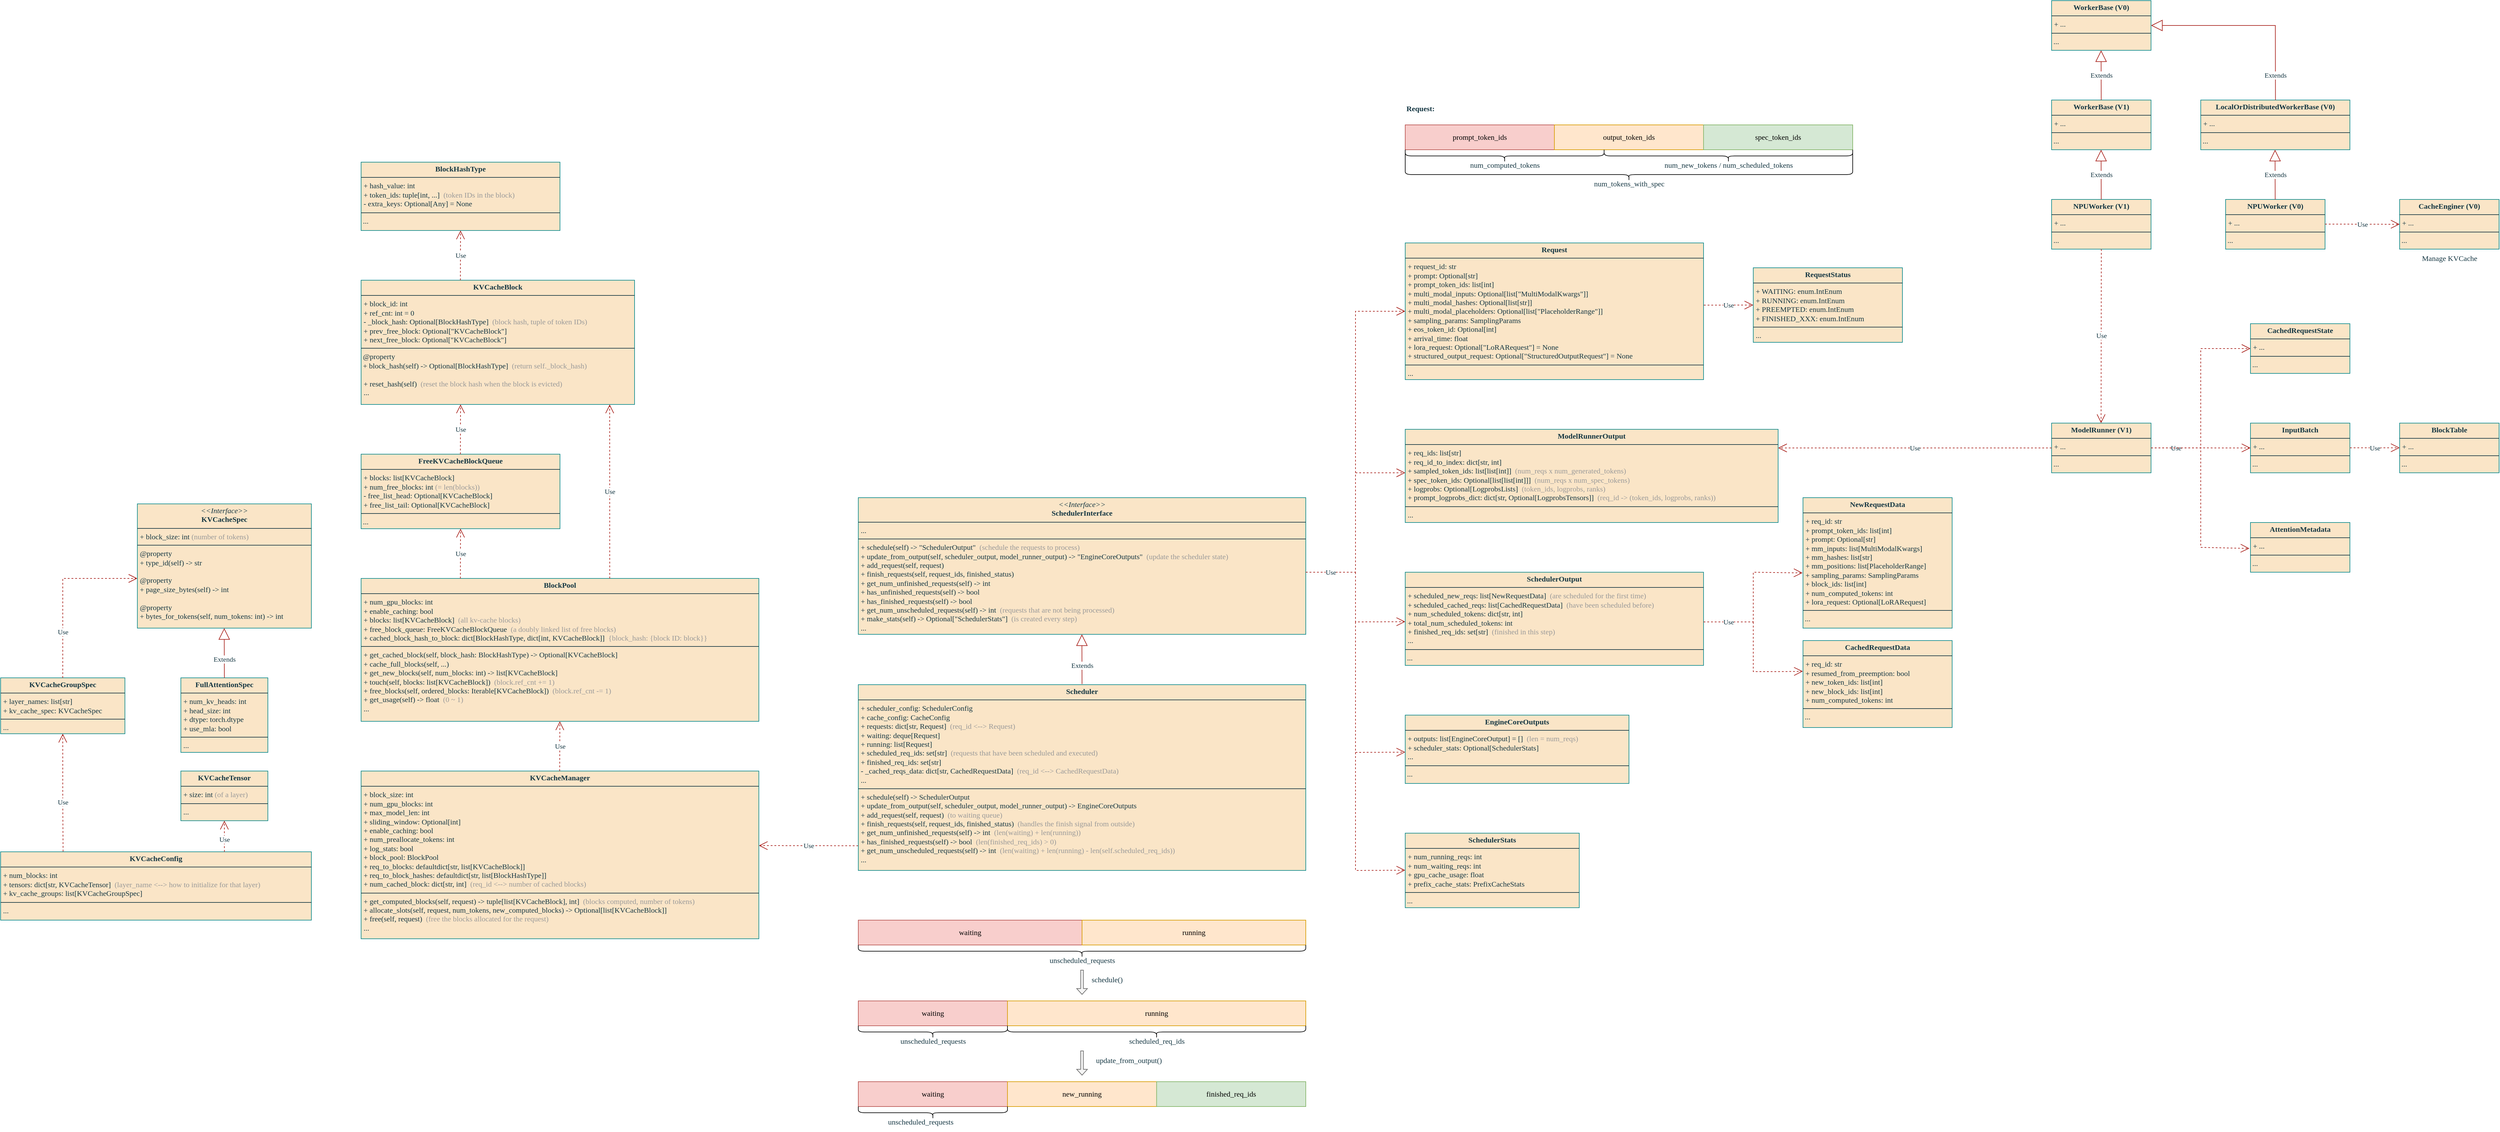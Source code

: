 <mxfile version="26.0.4">
  <diagram name="第 1 页" id="bDiBdIQamMDJt9MmjTzO">
    <mxGraphModel dx="2603" dy="1502" grid="1" gridSize="10" guides="1" tooltips="1" connect="1" arrows="1" fold="1" page="0" pageScale="1" pageWidth="827" pageHeight="1169" math="0" shadow="0">
      <root>
        <mxCell id="0" />
        <mxCell id="1" parent="0" />
        <mxCell id="21xvK6bFaa9k74VswOH4-6" value="&lt;p style=&quot;margin:0px;margin-top:4px;text-align:center;&quot;&gt;&lt;b&gt;FullAttentionSpec&lt;/b&gt;&lt;br&gt;&lt;/p&gt;&lt;hr size=&quot;1&quot; style=&quot;border-style:solid;&quot;&gt;&lt;p style=&quot;margin:0px;margin-left:4px;&quot;&gt;+ num_kv_heads: int&lt;/p&gt;&lt;p style=&quot;margin:0px;margin-left:4px;&quot;&gt;&lt;span style=&quot;background-color: transparent; color: light-dark(rgb(20, 54, 66), rgb(173, 202, 213));&quot;&gt;+&lt;/span&gt;&lt;span style=&quot;background-color: transparent; color: light-dark(rgb(20, 54, 66), rgb(173, 202, 213));&quot;&gt;&amp;nbsp;&lt;/span&gt;head_size: int&lt;br&gt;&lt;/p&gt;&lt;p style=&quot;margin:0px;margin-left:4px;&quot;&gt;&lt;span style=&quot;color: light-dark(rgb(20, 54, 66), rgb(173, 202, 213)); background-color: transparent;&quot;&gt;+&lt;/span&gt;&lt;span style=&quot;color: light-dark(rgb(20, 54, 66), rgb(173, 202, 213)); background-color: transparent;&quot;&gt;&amp;nbsp;&lt;/span&gt;&lt;span style=&quot;background-color: transparent;&quot;&gt;dtype: torch.dtype&lt;/span&gt;&lt;br&gt;&lt;/p&gt;&lt;p style=&quot;margin:0px;margin-left:4px;&quot;&gt;&lt;span style=&quot;color: light-dark(rgb(20, 54, 66), rgb(173, 202, 213)); background-color: transparent;&quot;&gt;+&lt;/span&gt;&lt;span style=&quot;color: light-dark(rgb(20, 54, 66), rgb(173, 202, 213)); background-color: transparent;&quot;&gt;&amp;nbsp;&lt;/span&gt;&lt;span style=&quot;background-color: transparent;&quot;&gt;use_mla: bool&lt;/span&gt;&lt;br&gt;&lt;/p&gt;&lt;hr size=&quot;1&quot; style=&quot;border-style:solid;&quot;&gt;&lt;p style=&quot;margin:0px;margin-left:4px;&quot;&gt;...&lt;/p&gt;" style="verticalAlign=top;align=left;overflow=fill;html=1;whiteSpace=wrap;strokeColor=#0F8B8D;fontColor=#143642;fillColor=#FAE5C7;labelBackgroundColor=none;fontFamily=Comic Sans MS;" parent="1" vertex="1">
          <mxGeometry x="-290" y="1010" width="140" height="120" as="geometry" />
        </mxCell>
        <mxCell id="21xvK6bFaa9k74VswOH4-7" value="&lt;p style=&quot;margin:0px;margin-top:4px;text-align:center;&quot;&gt;&lt;i&gt;&amp;lt;&amp;lt;Interface&amp;gt;&amp;gt;&lt;/i&gt;&lt;br&gt;&lt;b style=&quot;&quot;&gt;KVCacheSpec&lt;/b&gt;&lt;br&gt;&lt;/p&gt;&lt;hr style=&quot;border-style:solid;&quot; size=&quot;1&quot;&gt;&lt;p style=&quot;margin:0px;margin-left:4px;&quot;&gt;+&amp;nbsp;block_size: int &lt;font style=&quot;color: rgb(153, 153, 153);&quot;&gt;(&lt;/font&gt;&lt;font style=&quot;color: rgb(153, 153, 153);&quot;&gt;&lt;span style=&quot;background-color: transparent;&quot;&gt;number of tokens&lt;/span&gt;&lt;span style=&quot;background-color: transparent;&quot;&gt;)&lt;/span&gt;&lt;/font&gt;&lt;/p&gt;&lt;hr style=&quot;border-style:solid;&quot; size=&quot;1&quot;&gt;&lt;p style=&quot;margin:0px;margin-left:4px;&quot;&gt;@property&lt;br&gt;&lt;/p&gt;&lt;p style=&quot;margin:0px;margin-left:4px;&quot;&gt;+&amp;nbsp;&lt;span style=&quot;&quot;&gt;type_id(self) -&amp;gt; str&lt;/span&gt;&lt;br&gt;&lt;/p&gt;&lt;p style=&quot;margin:0px;margin-left:4px;&quot;&gt;&lt;span style=&quot;&quot;&gt;&lt;br&gt;&lt;/span&gt;&lt;/p&gt;&lt;p style=&quot;margin:0px;margin-left:4px;&quot;&gt;@property&lt;span style=&quot;background-color: transparent; color: light-dark(rgb(20, 54, 66), rgb(173, 202, 213));&quot;&gt;&lt;br&gt;&lt;/span&gt;&lt;/p&gt;&lt;p style=&quot;margin:0px;margin-left:4px;&quot;&gt;&lt;span style=&quot;background-color: transparent; color: light-dark(rgb(20, 54, 66), rgb(173, 202, 213));&quot;&gt;+&amp;nbsp;&lt;/span&gt;&lt;font&gt;page_size_bytes(self) -&amp;gt; int&lt;/font&gt;&lt;br&gt;&lt;/p&gt;&lt;p style=&quot;margin:0px;margin-left:4px;&quot;&gt;&lt;br&gt;&lt;/p&gt;&lt;p style=&quot;margin:0px;margin-left:4px;&quot;&gt;@property&lt;br&gt;&lt;/p&gt;&lt;p style=&quot;margin:0px;margin-left:4px;&quot;&gt;+&amp;nbsp;bytes_for_tokens(self, num_tokens: int) -&amp;gt; int&lt;font&gt;&lt;br&gt;&lt;/font&gt;&lt;/p&gt;" style="verticalAlign=top;align=left;overflow=fill;html=1;whiteSpace=wrap;strokeColor=#0F8B8D;fontColor=#143642;fillColor=#FAE5C7;fontFamily=Comic Sans MS;" parent="1" vertex="1">
          <mxGeometry x="-360" y="730" width="280" height="200" as="geometry" />
        </mxCell>
        <mxCell id="21xvK6bFaa9k74VswOH4-8" value="Extends" style="endArrow=block;endSize=16;endFill=0;html=1;rounded=0;strokeColor=#A8201A;fontColor=#143642;fillColor=#FAE5C7;fontFamily=Comic Sans MS;exitX=0.5;exitY=0;exitDx=0;exitDy=0;" parent="1" source="21xvK6bFaa9k74VswOH4-6" edge="1">
          <mxGeometry x="-0.25" width="160" relative="1" as="geometry">
            <mxPoint x="-220.23" y="980" as="sourcePoint" />
            <mxPoint x="-220.23" y="930" as="targetPoint" />
            <mxPoint as="offset" />
          </mxGeometry>
        </mxCell>
        <mxCell id="21xvK6bFaa9k74VswOH4-9" value="&lt;p style=&quot;margin:0px;margin-top:4px;text-align:center;&quot;&gt;&lt;b&gt;KVCacheGroupSpec&lt;/b&gt;&lt;br&gt;&lt;/p&gt;&lt;hr size=&quot;1&quot; style=&quot;border-style:solid;&quot;&gt;&lt;p style=&quot;margin:0px;margin-left:4px;&quot;&gt;+ layer_names: list[str]&lt;/p&gt;&lt;p style=&quot;margin:0px;margin-left:4px;&quot;&gt;&lt;span style=&quot;background-color: transparent; color: light-dark(rgb(20, 54, 66), rgb(173, 202, 213));&quot;&gt;+&lt;/span&gt;&lt;span style=&quot;background-color: transparent; color: light-dark(rgb(20, 54, 66), rgb(173, 202, 213));&quot;&gt;&amp;nbsp;&lt;/span&gt;kv_cache_spec: KVCacheSpec&lt;/p&gt;&lt;hr size=&quot;1&quot; style=&quot;border-style:solid;&quot;&gt;&lt;p style=&quot;margin:0px;margin-left:4px;&quot;&gt;...&lt;/p&gt;" style="verticalAlign=top;align=left;overflow=fill;html=1;whiteSpace=wrap;strokeColor=#0F8B8D;fontColor=#143642;fillColor=#FAE5C7;labelBackgroundColor=none;fontFamily=Comic Sans MS;" parent="1" vertex="1">
          <mxGeometry x="-580" y="1010" width="200" height="90" as="geometry" />
        </mxCell>
        <mxCell id="21xvK6bFaa9k74VswOH4-10" value="Use" style="endArrow=open;endSize=12;dashed=1;html=1;rounded=0;strokeColor=#A8201A;fontColor=#143642;fillColor=#FAE5C7;fontFamily=Comic Sans MS;exitX=0.5;exitY=0;exitDx=0;exitDy=0;" parent="1" source="21xvK6bFaa9k74VswOH4-9" edge="1">
          <mxGeometry x="-0.467" width="160" relative="1" as="geometry">
            <mxPoint x="-440" y="850" as="sourcePoint" />
            <mxPoint x="-360" y="850" as="targetPoint" />
            <Array as="points">
              <mxPoint x="-480" y="850" />
            </Array>
            <mxPoint as="offset" />
          </mxGeometry>
        </mxCell>
        <mxCell id="21xvK6bFaa9k74VswOH4-11" value="&lt;p style=&quot;margin:0px;margin-top:4px;text-align:center;&quot;&gt;&lt;b&gt;KVCacheTensor&lt;/b&gt;&lt;br&gt;&lt;/p&gt;&lt;hr size=&quot;1&quot; style=&quot;border-style:solid;&quot;&gt;&lt;p style=&quot;margin:0px;margin-left:4px;&quot;&gt;+&amp;nbsp;&lt;span style=&quot;background-color: transparent;&quot;&gt;size: int &lt;font style=&quot;color: rgb(153, 153, 153);&quot;&gt;(of a layer)&lt;/font&gt;&lt;/span&gt;&lt;br&gt;&lt;/p&gt;&lt;hr size=&quot;1&quot; style=&quot;border-style:solid;&quot;&gt;&lt;p style=&quot;margin:0px;margin-left:4px;&quot;&gt;...&lt;/p&gt;" style="verticalAlign=top;align=left;overflow=fill;html=1;whiteSpace=wrap;strokeColor=#0F8B8D;fontColor=#143642;fillColor=#FAE5C7;labelBackgroundColor=none;fontFamily=Comic Sans MS;" parent="1" vertex="1">
          <mxGeometry x="-290" y="1160" width="140" height="80" as="geometry" />
        </mxCell>
        <mxCell id="21xvK6bFaa9k74VswOH4-12" value="&lt;p style=&quot;margin:0px;margin-top:4px;text-align:center;&quot;&gt;&lt;b&gt;KVCacheConfig&lt;/b&gt;&lt;br&gt;&lt;/p&gt;&lt;hr size=&quot;1&quot; style=&quot;border-style:solid;&quot;&gt;&lt;p style=&quot;margin:0px;margin-left:4px;&quot;&gt;+&amp;nbsp;&lt;span style=&quot;background-color: transparent;&quot;&gt;num_blocks: int&lt;/span&gt;&lt;br&gt;&lt;/p&gt;&lt;p style=&quot;margin:0px;margin-left:4px;&quot;&gt;&lt;span style=&quot;background-color: transparent; color: light-dark(rgb(20, 54, 66), rgb(173, 202, 213));&quot;&gt;+&amp;nbsp;&lt;/span&gt;&lt;span style=&quot;background-color: transparent;&quot;&gt;tensors: dict[str, KVCacheTensor]&amp;nbsp;&amp;nbsp;&lt;font style=&quot;color: rgb(153, 153, 153);&quot;&gt;(&lt;/font&gt;&lt;/span&gt;&lt;font style=&quot;color: rgb(153, 153, 153);&quot;&gt;&lt;span style=&quot;background-color: transparent;&quot;&gt;layer_name &amp;lt;--&amp;gt;&amp;nbsp;&lt;/span&gt;&lt;span style=&quot;background-color: transparent;&quot;&gt;how to initialize for that layer&lt;/span&gt;&lt;span style=&quot;background-color: transparent;&quot;&gt;)&lt;/span&gt;&lt;/font&gt;&lt;/p&gt;&lt;p style=&quot;margin:0px;margin-left:4px;&quot;&gt;+&amp;nbsp;kv_cache_groups: list[KVCacheGroupSpec]&lt;span style=&quot;background-color: transparent;&quot;&gt;&lt;br&gt;&lt;/span&gt;&lt;/p&gt;&lt;hr size=&quot;1&quot; style=&quot;border-style:solid;&quot;&gt;&lt;p style=&quot;margin:0px;margin-left:4px;&quot;&gt;...&lt;/p&gt;" style="verticalAlign=top;align=left;overflow=fill;html=1;whiteSpace=wrap;strokeColor=#0F8B8D;fontColor=#143642;fillColor=#FAE5C7;labelBackgroundColor=none;fontFamily=Comic Sans MS;" parent="1" vertex="1">
          <mxGeometry x="-580" y="1290" width="500" height="110" as="geometry" />
        </mxCell>
        <mxCell id="21xvK6bFaa9k74VswOH4-14" value="Use" style="endArrow=open;endSize=12;dashed=1;html=1;rounded=0;strokeColor=#A8201A;fontColor=#143642;fillColor=#FAE5C7;fontFamily=Comic Sans MS;exitX=0.201;exitY=-0.005;exitDx=0;exitDy=0;entryX=0.5;entryY=1;entryDx=0;entryDy=0;exitPerimeter=0;" parent="1" source="21xvK6bFaa9k74VswOH4-12" target="21xvK6bFaa9k74VswOH4-9" edge="1">
          <mxGeometry x="-0.161" width="160" relative="1" as="geometry">
            <mxPoint x="-650" y="1280" as="sourcePoint" />
            <mxPoint x="-530" y="1120" as="targetPoint" />
            <Array as="points">
              <mxPoint x="-480" y="1210" />
            </Array>
            <mxPoint as="offset" />
          </mxGeometry>
        </mxCell>
        <mxCell id="21xvK6bFaa9k74VswOH4-15" value="Use" style="endArrow=open;endSize=12;dashed=1;html=1;rounded=0;strokeColor=#A8201A;fontColor=#143642;fillColor=#FAE5C7;fontFamily=Comic Sans MS;" parent="1" edge="1">
          <mxGeometry x="-0.2" width="160" relative="1" as="geometry">
            <mxPoint x="-220" y="1290" as="sourcePoint" />
            <mxPoint x="-220" y="1240" as="targetPoint" />
            <Array as="points" />
            <mxPoint as="offset" />
          </mxGeometry>
        </mxCell>
        <mxCell id="21xvK6bFaa9k74VswOH4-16" value="&lt;p style=&quot;margin:0px;margin-top:4px;text-align:center;&quot;&gt;&lt;b&gt;Request&lt;/b&gt;&lt;br&gt;&lt;/p&gt;&lt;hr size=&quot;1&quot; style=&quot;border-style:solid;&quot;&gt;&lt;p style=&quot;margin:0px;margin-left:4px;&quot;&gt;+ request_id: str&lt;/p&gt;&lt;p style=&quot;margin:0px;margin-left:4px;&quot;&gt;&lt;span style=&quot;background-color: transparent; color: light-dark(rgb(20, 54, 66), rgb(173, 202, 213));&quot;&gt;+&lt;/span&gt;&lt;span style=&quot;background-color: transparent; color: light-dark(rgb(20, 54, 66), rgb(173, 202, 213));&quot;&gt;&amp;nbsp;&lt;/span&gt;&lt;span style=&quot;background-color: transparent;&quot;&gt;prompt: Optional[str]&lt;/span&gt;&lt;/p&gt;&lt;p style=&quot;margin:0px;margin-left:4px;&quot;&gt;&lt;span style=&quot;color: light-dark(rgb(20, 54, 66), rgb(173, 202, 213)); background-color: transparent;&quot;&gt;+&lt;/span&gt;&lt;span style=&quot;color: light-dark(rgb(20, 54, 66), rgb(173, 202, 213)); background-color: transparent;&quot;&gt;&amp;nbsp;&lt;/span&gt;&lt;span style=&quot;background-color: transparent;&quot;&gt;prompt_token_ids: list[int]&lt;/span&gt;&lt;span style=&quot;background-color: transparent;&quot;&gt;&lt;br&gt;&lt;/span&gt;&lt;/p&gt;&lt;p style=&quot;margin:0px;margin-left:4px;&quot;&gt;&lt;span style=&quot;color: light-dark(rgb(20, 54, 66), rgb(173, 202, 213)); background-color: transparent;&quot;&gt;+&lt;/span&gt;&lt;span style=&quot;color: light-dark(rgb(20, 54, 66), rgb(173, 202, 213)); background-color: transparent;&quot;&gt;&amp;nbsp;&lt;/span&gt;&lt;span style=&quot;background-color: transparent;&quot;&gt;multi_modal_inputs: Optional[list[&quot;MultiModalKwargs&quot;]]&lt;/span&gt;&lt;span style=&quot;color: light-dark(rgb(20, 54, 66), rgb(173, 202, 213)); background-color: transparent;&quot;&gt;&lt;br&gt;&lt;/span&gt;&lt;/p&gt;&lt;p style=&quot;margin:0px;margin-left:4px;&quot;&gt;&lt;span style=&quot;color: light-dark(rgb(20, 54, 66), rgb(173, 202, 213)); background-color: transparent;&quot;&gt;+&lt;/span&gt;&lt;span style=&quot;color: light-dark(rgb(20, 54, 66), rgb(173, 202, 213)); background-color: transparent;&quot;&gt;&amp;nbsp;&lt;/span&gt;&lt;span style=&quot;background-color: transparent;&quot;&gt;multi_modal_hashes: Optional[list[str]]&lt;/span&gt;&lt;span style=&quot;color: light-dark(rgb(20, 54, 66), rgb(173, 202, 213)); background-color: transparent;&quot;&gt;&lt;br&gt;&lt;/span&gt;&lt;/p&gt;&lt;p style=&quot;margin:0px;margin-left:4px;&quot;&gt;&lt;span style=&quot;color: light-dark(rgb(20, 54, 66), rgb(173, 202, 213)); background-color: transparent;&quot;&gt;+&lt;/span&gt;&lt;span style=&quot;color: light-dark(rgb(20, 54, 66), rgb(173, 202, 213)); background-color: transparent;&quot;&gt;&amp;nbsp;&lt;/span&gt;&lt;span style=&quot;background-color: transparent;&quot;&gt;multi_modal_placeholders: Optional[list[&quot;PlaceholderRange&quot;]]&lt;/span&gt;&lt;span style=&quot;color: light-dark(rgb(20, 54, 66), rgb(173, 202, 213)); background-color: transparent;&quot;&gt;&lt;br&gt;&lt;/span&gt;&lt;/p&gt;&lt;p style=&quot;margin:0px;margin-left:4px;&quot;&gt;&lt;span style=&quot;color: light-dark(rgb(20, 54, 66), rgb(173, 202, 213)); background-color: transparent;&quot;&gt;+&lt;/span&gt;&lt;span style=&quot;color: light-dark(rgb(20, 54, 66), rgb(173, 202, 213)); background-color: transparent;&quot;&gt;&amp;nbsp;&lt;/span&gt;&lt;span style=&quot;background-color: transparent;&quot;&gt;sampling_params: SamplingParams&lt;/span&gt;&lt;span style=&quot;color: light-dark(rgb(20, 54, 66), rgb(173, 202, 213)); background-color: transparent;&quot;&gt;&lt;br&gt;&lt;/span&gt;&lt;/p&gt;&lt;p style=&quot;margin:0px;margin-left:4px;&quot;&gt;&lt;span style=&quot;color: light-dark(rgb(20, 54, 66), rgb(173, 202, 213)); background-color: transparent;&quot;&gt;+&lt;/span&gt;&lt;span style=&quot;color: light-dark(rgb(20, 54, 66), rgb(173, 202, 213)); background-color: transparent;&quot;&gt;&amp;nbsp;&lt;/span&gt;&lt;span style=&quot;background-color: transparent;&quot;&gt;eos_token_id: Optional[int]&lt;/span&gt;&lt;span style=&quot;color: light-dark(rgb(20, 54, 66), rgb(173, 202, 213)); background-color: transparent;&quot;&gt;&lt;br&gt;&lt;/span&gt;&lt;/p&gt;&lt;p style=&quot;margin:0px;margin-left:4px;&quot;&gt;&lt;span style=&quot;color: light-dark(rgb(20, 54, 66), rgb(173, 202, 213)); background-color: transparent;&quot;&gt;+&lt;/span&gt;&lt;span style=&quot;color: light-dark(rgb(20, 54, 66), rgb(173, 202, 213)); background-color: transparent;&quot;&gt;&amp;nbsp;&lt;/span&gt;&lt;span style=&quot;background-color: transparent;&quot;&gt;arrival_time: float&lt;/span&gt;&lt;span style=&quot;color: light-dark(rgb(20, 54, 66), rgb(173, 202, 213)); background-color: transparent;&quot;&gt;&lt;br&gt;&lt;/span&gt;&lt;/p&gt;&lt;p style=&quot;margin:0px;margin-left:4px;&quot;&gt;&lt;span style=&quot;color: light-dark(rgb(20, 54, 66), rgb(173, 202, 213)); background-color: transparent;&quot;&gt;+&lt;/span&gt;&lt;span style=&quot;color: light-dark(rgb(20, 54, 66), rgb(173, 202, 213)); background-color: transparent;&quot;&gt;&amp;nbsp;&lt;/span&gt;&lt;span style=&quot;background-color: transparent;&quot;&gt;lora_request: Optional[&quot;LoRARequest&quot;] = None&lt;/span&gt;&lt;span style=&quot;color: light-dark(rgb(20, 54, 66), rgb(173, 202, 213)); background-color: transparent;&quot;&gt;&lt;br&gt;&lt;/span&gt;&lt;/p&gt;&lt;p style=&quot;margin:0px;margin-left:4px;&quot;&gt;&lt;span style=&quot;color: light-dark(rgb(20, 54, 66), rgb(173, 202, 213)); background-color: transparent;&quot;&gt;+&lt;/span&gt;&lt;span style=&quot;color: light-dark(rgb(20, 54, 66), rgb(173, 202, 213)); background-color: transparent;&quot;&gt;&amp;nbsp;&lt;/span&gt;&lt;span style=&quot;background-color: transparent;&quot;&gt;structured_output_request: Optional[&quot;StructuredOutputRequest&quot;] = None&lt;/span&gt;&lt;span style=&quot;background-color: transparent;&quot;&gt;&lt;br&gt;&lt;/span&gt;&lt;/p&gt;&lt;hr size=&quot;1&quot; style=&quot;border-style:solid;&quot;&gt;&lt;p style=&quot;margin:0px;margin-left:4px;&quot;&gt;...&lt;/p&gt;" style="verticalAlign=top;align=left;overflow=fill;html=1;whiteSpace=wrap;strokeColor=#0F8B8D;fontColor=#143642;fillColor=#FAE5C7;labelBackgroundColor=none;fontFamily=Comic Sans MS;" parent="1" vertex="1">
          <mxGeometry x="1680" y="310" width="480" height="220" as="geometry" />
        </mxCell>
        <mxCell id="21xvK6bFaa9k74VswOH4-17" value="&lt;p style=&quot;margin:0px;margin-top:4px;text-align:center;&quot;&gt;&lt;b&gt;RequestStatus&lt;/b&gt;&lt;br&gt;&lt;/p&gt;&lt;hr size=&quot;1&quot; style=&quot;border-style:solid;&quot;&gt;&lt;p style=&quot;margin:0px;margin-left:4px;&quot;&gt;+ WAITING:&amp;nbsp;enum.IntEnum&lt;/p&gt;&lt;p style=&quot;margin:0px;margin-left:4px;&quot;&gt;&lt;span style=&quot;background-color: transparent; color: light-dark(rgb(20, 54, 66), rgb(173, 202, 213));&quot;&gt;+&lt;/span&gt;&lt;span style=&quot;background-color: transparent; color: light-dark(rgb(20, 54, 66), rgb(173, 202, 213));&quot;&gt;&amp;nbsp;&lt;/span&gt;RUNNING:&amp;nbsp;&lt;span style=&quot;background-color: transparent; color: light-dark(rgb(20, 54, 66), rgb(173, 202, 213));&quot;&gt;enum.IntEnum&lt;/span&gt;&lt;br&gt;&lt;/p&gt;&lt;p style=&quot;margin:0px;margin-left:4px;&quot;&gt;&lt;span style=&quot;color: light-dark(rgb(20, 54, 66), rgb(173, 202, 213)); background-color: transparent;&quot;&gt;+&lt;/span&gt;&lt;span style=&quot;color: light-dark(rgb(20, 54, 66), rgb(173, 202, 213)); background-color: transparent;&quot;&gt;&amp;nbsp;&lt;/span&gt;&lt;span style=&quot;background-color: transparent;&quot;&gt;PREEMPTED:&amp;nbsp;&lt;/span&gt;&lt;span style=&quot;background-color: transparent; color: light-dark(rgb(20, 54, 66), rgb(173, 202, 213));&quot;&gt;enum.IntEnum&lt;/span&gt;&lt;br&gt;&lt;/p&gt;&lt;p style=&quot;margin:0px;margin-left:4px;&quot;&gt;&lt;span style=&quot;color: light-dark(rgb(20, 54, 66), rgb(173, 202, 213)); background-color: transparent;&quot;&gt;+&lt;/span&gt;&lt;span style=&quot;color: light-dark(rgb(20, 54, 66), rgb(173, 202, 213)); background-color: transparent;&quot;&gt;&amp;nbsp;&lt;/span&gt;&lt;span style=&quot;background-color: transparent;&quot;&gt;FINISHED_XXX:&amp;nbsp;&lt;/span&gt;&lt;span style=&quot;background-color: transparent; color: light-dark(rgb(20, 54, 66), rgb(173, 202, 213));&quot;&gt;enum.IntEnum&lt;/span&gt;&lt;br&gt;&lt;/p&gt;&lt;hr size=&quot;1&quot; style=&quot;border-style:solid;&quot;&gt;&lt;p style=&quot;margin:0px;margin-left:4px;&quot;&gt;...&lt;/p&gt;" style="verticalAlign=top;align=left;overflow=fill;html=1;whiteSpace=wrap;strokeColor=#0F8B8D;fontColor=#143642;fillColor=#FAE5C7;labelBackgroundColor=none;fontFamily=Comic Sans MS;" parent="1" vertex="1">
          <mxGeometry x="2240" y="350" width="240" height="120" as="geometry" />
        </mxCell>
        <mxCell id="21xvK6bFaa9k74VswOH4-18" value="Use" style="endArrow=open;endSize=12;dashed=1;html=1;rounded=0;strokeColor=#A8201A;fontColor=#143642;fillColor=#FAE5C7;fontFamily=Comic Sans MS;entryX=0;entryY=0.5;entryDx=0;entryDy=0;exitX=1.001;exitY=0.455;exitDx=0;exitDy=0;exitPerimeter=0;" parent="1" source="21xvK6bFaa9k74VswOH4-16" target="21xvK6bFaa9k74VswOH4-17" edge="1">
          <mxGeometry x="-0.006" width="160" relative="1" as="geometry">
            <mxPoint x="2180" y="420" as="sourcePoint" />
            <mxPoint x="2300" y="550" as="targetPoint" />
            <Array as="points" />
            <mxPoint as="offset" />
          </mxGeometry>
        </mxCell>
        <mxCell id="21xvK6bFaa9k74VswOH4-19" value="&lt;p style=&quot;margin:0px;margin-top:4px;text-align:center;&quot;&gt;&lt;b&gt;ModelRunnerOutput&lt;/b&gt;&lt;br&gt;&lt;/p&gt;&lt;hr size=&quot;1&quot; style=&quot;border-style:solid;&quot;&gt;&lt;p style=&quot;margin:0px;margin-left:4px;&quot;&gt;+ req_ids: list[str]&lt;/p&gt;&lt;p style=&quot;margin:0px;margin-left:4px;&quot;&gt;&lt;span style=&quot;background-color: transparent; color: light-dark(rgb(20, 54, 66), rgb(173, 202, 213));&quot;&gt;+&lt;/span&gt;&lt;span style=&quot;background-color: transparent; color: light-dark(rgb(20, 54, 66), rgb(173, 202, 213));&quot;&gt;&amp;nbsp;&lt;/span&gt;&lt;span style=&quot;background-color: transparent;&quot;&gt;req_id_to_index: dict[str, int]&lt;/span&gt;&lt;/p&gt;&lt;p style=&quot;margin:0px;margin-left:4px;&quot;&gt;&lt;span style=&quot;color: light-dark(rgb(20, 54, 66), rgb(173, 202, 213)); background-color: transparent;&quot;&gt;+&lt;/span&gt;&lt;span style=&quot;color: light-dark(rgb(20, 54, 66), rgb(173, 202, 213)); background-color: transparent;&quot;&gt;&amp;nbsp;&lt;/span&gt;&lt;span style=&quot;background-color: transparent;&quot;&gt;sampled_token_ids: list[list[int]]&amp;nbsp;&amp;nbsp;&lt;font style=&quot;color: rgb(153, 153, 153);&quot;&gt;(&lt;/font&gt;&lt;/span&gt;&lt;font style=&quot;color: rgb(153, 153, 153);&quot;&gt;&lt;span style=&quot;background-color: transparent;&quot;&gt;num_reqs x num_generated_tokens&lt;/span&gt;&lt;span style=&quot;background-color: transparent;&quot;&gt;)&lt;/span&gt;&lt;/font&gt;&lt;/p&gt;&lt;p style=&quot;margin:0px;margin-left:4px;&quot;&gt;&lt;span style=&quot;color: light-dark(rgb(20, 54, 66), rgb(173, 202, 213)); background-color: transparent;&quot;&gt;+&lt;/span&gt;&lt;span style=&quot;color: light-dark(rgb(20, 54, 66), rgb(173, 202, 213)); background-color: transparent;&quot;&gt;&amp;nbsp;&lt;/span&gt;&lt;span style=&quot;background-color: transparent;&quot;&gt;spec_token_ids: Optional[list[list[int]]]&amp;nbsp;&amp;nbsp;&lt;font style=&quot;color: rgb(153, 153, 153);&quot;&gt;(&lt;/font&gt;&lt;/span&gt;&lt;font style=&quot;color: rgb(153, 153, 153);&quot;&gt;&lt;span style=&quot;background-color: transparent;&quot;&gt;num_reqs x num_spec_tokens&lt;/span&gt;&lt;span style=&quot;background-color: transparent;&quot;&gt;)&lt;/span&gt;&lt;/font&gt;&lt;/p&gt;&lt;p style=&quot;margin:0px;margin-left:4px;&quot;&gt;&lt;span style=&quot;color: light-dark(rgb(20, 54, 66), rgb(173, 202, 213)); background-color: transparent;&quot;&gt;+&lt;/span&gt;&lt;span style=&quot;color: light-dark(rgb(20, 54, 66), rgb(173, 202, 213)); background-color: transparent;&quot;&gt;&amp;nbsp;&lt;/span&gt;&lt;span style=&quot;background-color: transparent;&quot;&gt;logprobs: Optional[LogprobsLists]&amp;nbsp;&amp;nbsp;&lt;font style=&quot;color: rgb(153, 153, 153);&quot;&gt;(&lt;/font&gt;&lt;/span&gt;&lt;font style=&quot;color: rgb(153, 153, 153);&quot;&gt;token_ids, logprobs, ranks&lt;span style=&quot;background-color: transparent;&quot;&gt;)&lt;/span&gt;&lt;/font&gt;&lt;/p&gt;&lt;p style=&quot;margin:0px;margin-left:4px;&quot;&gt;&lt;span style=&quot;color: light-dark(rgb(20, 54, 66), rgb(173, 202, 213)); background-color: transparent;&quot;&gt;+&lt;/span&gt;&lt;span style=&quot;color: light-dark(rgb(20, 54, 66), rgb(173, 202, 213)); background-color: transparent;&quot;&gt;&amp;nbsp;&lt;/span&gt;&lt;span style=&quot;background-color: transparent;&quot;&gt;prompt_logprobs_dict: dict[str, Optional[LogprobsTensors]]&amp;nbsp;&amp;nbsp;&lt;font style=&quot;color: rgb(153, 153, 153);&quot;&gt;(&lt;/font&gt;&lt;/span&gt;&lt;font style=&quot;color: rgb(153, 153, 153);&quot;&gt;&lt;span style=&quot;background-color: transparent;&quot;&gt;req_id -&amp;gt; (token_ids, logprobs, ranks)&lt;/span&gt;&lt;span style=&quot;background-color: transparent;&quot;&gt;)&lt;/span&gt;&lt;/font&gt;&lt;/p&gt;&lt;hr size=&quot;1&quot; style=&quot;border-style:solid;&quot;&gt;&lt;p style=&quot;margin:0px;margin-left:4px;&quot;&gt;...&lt;/p&gt;" style="verticalAlign=top;align=left;overflow=fill;html=1;whiteSpace=wrap;strokeColor=#0F8B8D;fontColor=#143642;fillColor=#FAE5C7;labelBackgroundColor=none;fontFamily=Comic Sans MS;" parent="1" vertex="1">
          <mxGeometry x="1680" y="610" width="600" height="150" as="geometry" />
        </mxCell>
        <mxCell id="21xvK6bFaa9k74VswOH4-20" value="&lt;p style=&quot;margin:0px;margin-top:4px;text-align:center;&quot;&gt;&lt;b&gt;BlockPool&lt;/b&gt;&lt;br&gt;&lt;/p&gt;&lt;hr size=&quot;1&quot; style=&quot;border-style:solid;&quot;&gt;&lt;p style=&quot;margin:0px;margin-left:4px;&quot;&gt;+ num_gpu_blocks: int&lt;/p&gt;&lt;p style=&quot;margin:0px;margin-left:4px;&quot;&gt;&lt;span style=&quot;background-color: transparent; color: light-dark(rgb(20, 54, 66), rgb(173, 202, 213));&quot;&gt;+&lt;/span&gt;&lt;span style=&quot;background-color: transparent; color: light-dark(rgb(20, 54, 66), rgb(173, 202, 213));&quot;&gt;&amp;nbsp;&lt;/span&gt;&lt;span style=&quot;background-color: transparent;&quot;&gt;enable_caching: bool&lt;/span&gt;&lt;/p&gt;&lt;p style=&quot;margin:0px;margin-left:4px;&quot;&gt;&lt;span style=&quot;background-color: transparent; color: light-dark(rgb(20, 54, 66), rgb(173, 202, 213));&quot;&gt;+&lt;/span&gt;&lt;span style=&quot;background-color: transparent; color: light-dark(rgb(20, 54, 66), rgb(173, 202, 213));&quot;&gt;&amp;nbsp;&lt;/span&gt;&lt;span style=&quot;background-color: transparent;&quot;&gt;blocks: list[KVCacheBlock]&amp;nbsp; &lt;font style=&quot;color: rgb(153, 153, 153);&quot;&gt;(&lt;/font&gt;&lt;/span&gt;&lt;font style=&quot;color: rgb(153, 153, 153);&quot;&gt;&lt;span style=&quot;background-color: transparent;&quot;&gt;all kv-cache blocks&lt;/span&gt;&lt;span style=&quot;background-color: transparent;&quot;&gt;)&lt;/span&gt;&lt;/font&gt;&lt;/p&gt;&lt;p style=&quot;margin:0px;margin-left:4px;&quot;&gt;&lt;span style=&quot;color: light-dark(rgb(20, 54, 66), rgb(173, 202, 213)); background-color: transparent;&quot;&gt;+&lt;/span&gt;&lt;span style=&quot;color: light-dark(rgb(20, 54, 66), rgb(173, 202, 213)); background-color: transparent;&quot;&gt;&amp;nbsp;&lt;/span&gt;&lt;span style=&quot;background-color: transparent;&quot;&gt;free_block_queue: FreeKVCacheBlockQueue&amp;nbsp;&amp;nbsp;&lt;font style=&quot;color: rgb(153, 153, 153);&quot;&gt;(&lt;/font&gt;&lt;/span&gt;&lt;font style=&quot;color: rgb(153, 153, 153);&quot;&gt;&lt;span style=&quot;background-color: transparent;&quot;&gt;a doubly linked&amp;nbsp;&lt;/span&gt;&lt;span style=&quot;background-color: transparent;&quot;&gt;list of free blocks&lt;/span&gt;&lt;span style=&quot;background-color: transparent;&quot;&gt;)&lt;/span&gt;&lt;/font&gt;&lt;/p&gt;&lt;p style=&quot;margin:0px;margin-left:4px;&quot;&gt;&lt;span style=&quot;color: light-dark(rgb(20, 54, 66), rgb(173, 202, 213)); background-color: transparent;&quot;&gt;+&lt;/span&gt;&lt;span style=&quot;color: light-dark(rgb(20, 54, 66), rgb(173, 202, 213)); background-color: transparent;&quot;&gt;&amp;nbsp;&lt;/span&gt;&lt;span style=&quot;background-color: transparent;&quot;&gt;cached_block_hash_to_block: dict[BlockHashType, dict[&lt;/span&gt;&lt;span style=&quot;background-color: transparent;&quot;&gt;int, KVCacheBlock]]&amp;nbsp; &lt;/span&gt;&lt;span style=&quot;background-color: transparent;&quot;&gt;&lt;font style=&quot;color: rgb(153, 153, 153);&quot;&gt;{block_hash: {block ID: block}}&lt;/font&gt;&lt;/span&gt;&lt;span style=&quot;background-color: transparent;&quot;&gt;&lt;br&gt;&lt;/span&gt;&lt;/p&gt;&lt;hr size=&quot;1&quot; style=&quot;border-style:solid;&quot;&gt;&lt;p style=&quot;margin:0px;margin-left:4px;&quot;&gt;&lt;span style=&quot;background-color: transparent; color: light-dark(rgb(20, 54, 66), rgb(173, 202, 213));&quot;&gt;+&lt;/span&gt;&lt;span style=&quot;background-color: transparent; color: light-dark(rgb(20, 54, 66), rgb(173, 202, 213));&quot;&gt;&amp;nbsp;&lt;/span&gt;get_cached_block(self,&amp;nbsp;block_hash: BlockHashType) -&amp;gt; Optional[KVCacheBlock]&lt;br&gt;&lt;/p&gt;&lt;p style=&quot;margin:0px;margin-left:4px;&quot;&gt;&lt;span style=&quot;background-color: transparent; color: light-dark(rgb(20, 54, 66), rgb(173, 202, 213));&quot;&gt;+&lt;/span&gt;&lt;span style=&quot;background-color: transparent; color: light-dark(rgb(20, 54, 66), rgb(173, 202, 213));&quot;&gt;&amp;nbsp;&lt;/span&gt;cache_full_blocks(&lt;span style=&quot;background-color: transparent; color: light-dark(rgb(20, 54, 66), rgb(173, 202, 213));&quot;&gt;self,&lt;/span&gt;&lt;span style=&quot;background-color: transparent; color: light-dark(rgb(20, 54, 66), rgb(173, 202, 213));&quot;&gt;&amp;nbsp;&lt;/span&gt;&lt;span style=&quot;background-color: transparent; color: light-dark(rgb(20, 54, 66), rgb(173, 202, 213));&quot;&gt;...)&lt;/span&gt;&lt;/p&gt;&lt;p style=&quot;margin:0px;margin-left:4px;&quot;&gt;&lt;span style=&quot;background-color: transparent; color: light-dark(rgb(20, 54, 66), rgb(173, 202, 213));&quot;&gt;+&lt;/span&gt;&lt;span style=&quot;background-color: transparent; color: light-dark(rgb(20, 54, 66), rgb(173, 202, 213));&quot;&gt;&amp;nbsp;&lt;/span&gt;get_new_blocks(self, num_blocks: int) -&amp;gt; list[KVCacheBlock]&lt;br&gt;&lt;/p&gt;&lt;p style=&quot;margin:0px;margin-left:4px;&quot;&gt;&lt;span style=&quot;background-color: transparent; color: light-dark(rgb(20, 54, 66), rgb(173, 202, 213));&quot;&gt;+&lt;/span&gt;&lt;span style=&quot;background-color: transparent; color: light-dark(rgb(20, 54, 66), rgb(173, 202, 213));&quot;&gt;&amp;nbsp;&lt;/span&gt;touch(self, blocks: list[KVCacheBlock])&amp;nbsp; &lt;font style=&quot;color: rgb(153, 153, 153);&quot;&gt;(block.ref_cnt += 1)&lt;br&gt;&lt;/font&gt;&lt;/p&gt;&lt;p style=&quot;margin:0px;margin-left:4px;&quot;&gt;&lt;span style=&quot;background-color: transparent; color: light-dark(rgb(20, 54, 66), rgb(173, 202, 213));&quot;&gt;+&lt;/span&gt;&lt;span style=&quot;background-color: transparent; color: light-dark(rgb(20, 54, 66), rgb(173, 202, 213));&quot;&gt;&amp;nbsp;&lt;/span&gt;free_blocks(self, ordered_blocks: Iterable[KVCacheBlock])&lt;span style=&quot;background-color: transparent; color: light-dark(rgb(20, 54, 66), rgb(173, 202, 213));&quot;&gt;&amp;nbsp;&lt;/span&gt;&lt;span style=&quot;background-color: transparent; color: light-dark(rgb(20, 54, 66), rgb(173, 202, 213));&quot;&gt;&amp;nbsp;&lt;/span&gt;&lt;font style=&quot;background-color: transparent; color: rgb(153, 153, 153);&quot;&gt;(block.ref_cnt -= 1)&lt;/font&gt;&lt;br&gt;&lt;/p&gt;&lt;p style=&quot;margin:0px;margin-left:4px;&quot;&gt;&lt;span style=&quot;background-color: transparent; color: light-dark(rgb(20, 54, 66), rgb(173, 202, 213));&quot;&gt;+&lt;/span&gt;&lt;span style=&quot;background-color: transparent; color: light-dark(rgb(20, 54, 66), rgb(173, 202, 213));&quot;&gt;&amp;nbsp;&lt;/span&gt;get_usage(self) -&amp;gt; float&lt;span style=&quot;background-color: transparent; color: light-dark(rgb(20, 54, 66), rgb(173, 202, 213));&quot;&gt;&amp;nbsp;&lt;/span&gt;&lt;span style=&quot;background-color: transparent; color: light-dark(rgb(20, 54, 66), rgb(173, 202, 213));&quot;&gt;&amp;nbsp;&lt;/span&gt;&lt;font style=&quot;background-color: transparent; color: rgb(153, 153, 153);&quot;&gt;(0 ~ 1)&lt;/font&gt;&lt;br&gt;&lt;/p&gt;&lt;p style=&quot;margin:0px;margin-left:4px;&quot;&gt;...&lt;/p&gt;" style="verticalAlign=top;align=left;overflow=fill;html=1;whiteSpace=wrap;strokeColor=#0F8B8D;fontColor=#143642;fillColor=#FAE5C7;labelBackgroundColor=none;fontFamily=Comic Sans MS;" parent="1" vertex="1">
          <mxGeometry y="850" width="640" height="230" as="geometry" />
        </mxCell>
        <mxCell id="21xvK6bFaa9k74VswOH4-21" value="&lt;p style=&quot;margin:0px;margin-top:4px;text-align:center;&quot;&gt;&lt;b&gt;KVCacheBlock&lt;/b&gt;&lt;br&gt;&lt;/p&gt;&lt;hr size=&quot;1&quot; style=&quot;border-style:solid;&quot;&gt;&lt;p style=&quot;margin:0px;margin-left:4px;&quot;&gt;+&amp;nbsp;&lt;span style=&quot;background-color: transparent;&quot;&gt;block_id: int&lt;/span&gt;&lt;br&gt;&lt;/p&gt;&lt;p style=&quot;margin:0px;margin-left:4px;&quot;&gt;&lt;span style=&quot;background-color: transparent; color: light-dark(rgb(20, 54, 66), rgb(173, 202, 213));&quot;&gt;+&amp;nbsp;&lt;/span&gt;&lt;span style=&quot;background-color: transparent;&quot;&gt;ref_cnt: int = 0&lt;/span&gt;&lt;/p&gt;&lt;p style=&quot;margin:0px;margin-left:4px;&quot;&gt;-&amp;nbsp;_block_hash: Optional[BlockHashType]&amp;nbsp;&amp;nbsp;&lt;font style=&quot;color: rgb(153, 153, 153);&quot;&gt;(block hash, tuple of token IDs)&lt;/font&gt;&lt;span style=&quot;background-color: transparent;&quot;&gt;&lt;br&gt;&lt;/span&gt;&lt;/p&gt;&lt;p style=&quot;margin:0px;margin-left:4px;&quot;&gt;&lt;font&gt;&lt;span style=&quot;color: rgb(20, 54, 66);&quot;&gt;+&amp;nbsp;prev_free_block: Optional[&quot;KVCacheBlock&quot;]&lt;/span&gt;&lt;br&gt;&lt;/font&gt;&lt;/p&gt;&lt;p style=&quot;margin:0px;margin-left:4px;&quot;&gt;&lt;font style=&quot;color: rgb(153, 153, 153);&quot;&gt;&lt;span style=&quot;color: rgb(20, 54, 66);&quot;&gt;+&amp;nbsp;next_free_block: Optional[&quot;KVCacheBlock&quot;]&lt;/span&gt;&lt;span style=&quot;color: rgb(20, 54, 66);&quot;&gt;&lt;br&gt;&lt;/span&gt;&lt;/font&gt;&lt;/p&gt;&lt;hr size=&quot;1&quot; style=&quot;border-style:solid;&quot;&gt;&amp;nbsp;@property&lt;div&gt;&amp;nbsp;+&amp;nbsp;block_hash(self) -&amp;gt; Optional[BlockHashType]&amp;nbsp; &lt;font style=&quot;color: rgb(153, 153, 153);&quot;&gt;(return self.&lt;span style=&quot;background-color: transparent;&quot;&gt;_block_hash&lt;/span&gt;&lt;span style=&quot;background-color: transparent;&quot;&gt;)&lt;/span&gt;&lt;/font&gt;&lt;/div&gt;&lt;div&gt;&lt;p style=&quot;margin:0px;margin-left:4px;&quot;&gt;&lt;br&gt;&lt;/p&gt;&lt;p style=&quot;margin:0px;margin-left:4px;&quot;&gt;&lt;span style=&quot;background-color: transparent; color: light-dark(rgb(20, 54, 66), rgb(173, 202, 213));&quot;&gt;+&amp;nbsp;&lt;/span&gt;reset_hash(self)&amp;nbsp; &lt;font style=&quot;color: rgb(153, 153, 153);&quot;&gt;(reset the block hash when the block is evicted)&lt;/font&gt;&lt;br&gt;&lt;/p&gt;&lt;p style=&quot;margin:0px;margin-left:4px;&quot;&gt;...&lt;/p&gt;&lt;/div&gt;" style="verticalAlign=top;align=left;overflow=fill;html=1;whiteSpace=wrap;strokeColor=#0F8B8D;fontColor=#143642;fillColor=#FAE5C7;labelBackgroundColor=none;fontFamily=Comic Sans MS;" parent="1" vertex="1">
          <mxGeometry y="370" width="440" height="200" as="geometry" />
        </mxCell>
        <mxCell id="21xvK6bFaa9k74VswOH4-23" value="&lt;p style=&quot;margin:0px;margin-top:4px;text-align:center;&quot;&gt;&lt;b&gt;FreeKVCacheBlockQueue&lt;/b&gt;&lt;br&gt;&lt;/p&gt;&lt;hr size=&quot;1&quot; style=&quot;border-style:solid;&quot;&gt;&lt;p style=&quot;margin:0px;margin-left:4px;&quot;&gt;+&amp;nbsp;&lt;span style=&quot;background-color: transparent;&quot;&gt;blocks: list[KVCacheBlock]&lt;/span&gt;&lt;br&gt;&lt;/p&gt;&lt;p style=&quot;margin:0px;margin-left:4px;&quot;&gt;&lt;span style=&quot;background-color: transparent; color: light-dark(rgb(20, 54, 66), rgb(173, 202, 213));&quot;&gt;+&amp;nbsp;&lt;/span&gt;&lt;span style=&quot;background-color: transparent;&quot;&gt;num_free_blocks: int&amp;nbsp;&lt;font style=&quot;color: rgb(153, 153, 153);&quot;&gt;(= len(blocks))&lt;/font&gt;&lt;/span&gt;&lt;/p&gt;&lt;p style=&quot;margin:0px;margin-left:4px;&quot;&gt;-&amp;nbsp;&lt;span style=&quot;background-color: transparent;&quot;&gt;free_list_head: Optional[KVCacheBlock]&lt;/span&gt;&lt;span style=&quot;background-color: transparent;&quot;&gt;&lt;br&gt;&lt;/span&gt;&lt;/p&gt;&lt;p style=&quot;margin:0px;margin-left:4px;&quot;&gt;&lt;font style=&quot;color: rgb(153, 153, 153);&quot;&gt;&lt;span style=&quot;color: rgb(20, 54, 66);&quot;&gt;+ free_list_tail: Optional[KVCacheBlock]&lt;/span&gt;&lt;/font&gt;&lt;/p&gt;&lt;hr size=&quot;1&quot; style=&quot;border-style:solid;&quot;&gt;&amp;nbsp;&lt;span style=&quot;background-color: transparent; color: light-dark(rgb(20, 54, 66), rgb(173, 202, 213));&quot;&gt;...&lt;/span&gt;" style="verticalAlign=top;align=left;overflow=fill;html=1;whiteSpace=wrap;strokeColor=#0F8B8D;fontColor=#143642;fillColor=#FAE5C7;labelBackgroundColor=none;fontFamily=Comic Sans MS;" parent="1" vertex="1">
          <mxGeometry y="650" width="320" height="120" as="geometry" />
        </mxCell>
        <mxCell id="21xvK6bFaa9k74VswOH4-24" value="Use" style="endArrow=open;endSize=12;dashed=1;html=1;rounded=0;strokeColor=#A8201A;fontColor=#143642;fillColor=#FAE5C7;fontFamily=Comic Sans MS;entryX=0.5;entryY=1;entryDx=0;entryDy=0;" parent="1" target="21xvK6bFaa9k74VswOH4-23" edge="1">
          <mxGeometry width="160" relative="1" as="geometry">
            <mxPoint x="159.76" y="850" as="sourcePoint" />
            <mxPoint x="159.76" y="800" as="targetPoint" />
            <Array as="points" />
            <mxPoint as="offset" />
          </mxGeometry>
        </mxCell>
        <mxCell id="21xvK6bFaa9k74VswOH4-25" value="Use" style="endArrow=open;endSize=12;dashed=1;html=1;rounded=0;strokeColor=#A8201A;fontColor=#143642;fillColor=#FAE5C7;fontFamily=Comic Sans MS;entryX=0.5;entryY=1;entryDx=0;entryDy=0;" parent="1" edge="1">
          <mxGeometry width="160" relative="1" as="geometry">
            <mxPoint x="159.77" y="650" as="sourcePoint" />
            <mxPoint x="160.01" y="570" as="targetPoint" />
            <Array as="points" />
            <mxPoint as="offset" />
          </mxGeometry>
        </mxCell>
        <mxCell id="21xvK6bFaa9k74VswOH4-26" value="Use" style="endArrow=open;endSize=12;dashed=1;html=1;rounded=0;strokeColor=#A8201A;fontColor=#143642;fillColor=#FAE5C7;fontFamily=Comic Sans MS;entryX=0.5;entryY=1;entryDx=0;entryDy=0;exitX=0.563;exitY=0;exitDx=0;exitDy=0;exitPerimeter=0;" parent="1" edge="1">
          <mxGeometry width="160" relative="1" as="geometry">
            <mxPoint x="400.08" y="850" as="sourcePoint" />
            <mxPoint x="400" y="570" as="targetPoint" />
            <Array as="points" />
            <mxPoint as="offset" />
          </mxGeometry>
        </mxCell>
        <mxCell id="21xvK6bFaa9k74VswOH4-27" value="&lt;p style=&quot;margin:0px;margin-top:4px;text-align:center;&quot;&gt;&lt;b&gt;BlockHashType&lt;/b&gt;&lt;br&gt;&lt;/p&gt;&lt;hr size=&quot;1&quot; style=&quot;border-style:solid;&quot;&gt;&lt;p style=&quot;margin:0px;margin-left:4px;&quot;&gt;+&amp;nbsp;&lt;span style=&quot;background-color: transparent;&quot;&gt;hash_value: int&lt;/span&gt;&lt;/p&gt;&lt;p style=&quot;margin:0px;margin-left:4px;&quot;&gt;&lt;span style=&quot;background-color: transparent; color: light-dark(rgb(20, 54, 66), rgb(173, 202, 213));&quot;&gt;+&amp;nbsp;&lt;/span&gt;&lt;span style=&quot;background-color: transparent;&quot;&gt;token_ids: tuple[int, ...]&amp;nbsp; &lt;font style=&quot;color: rgb(153, 153, 153);&quot;&gt;(t&lt;/font&gt;&lt;/span&gt;&lt;font style=&quot;color: rgb(153, 153, 153);&quot;&gt;&lt;span style=&quot;background-color: transparent;&quot;&gt;oken IDs in the block&lt;/span&gt;&lt;span style=&quot;background-color: transparent;&quot;&gt;)&lt;/span&gt;&lt;/font&gt;&lt;/p&gt;&lt;p style=&quot;margin:0px;margin-left:4px;&quot;&gt;-&amp;nbsp;&lt;span style=&quot;background-color: transparent;&quot;&gt;extra_keys: Optional[Any] = None&lt;/span&gt;&lt;/p&gt;&lt;hr size=&quot;1&quot; style=&quot;border-style:solid;&quot;&gt;&amp;nbsp;&lt;span style=&quot;background-color: transparent; color: light-dark(rgb(20, 54, 66), rgb(173, 202, 213));&quot;&gt;...&lt;/span&gt;" style="verticalAlign=top;align=left;overflow=fill;html=1;whiteSpace=wrap;strokeColor=#0F8B8D;fontColor=#143642;fillColor=#FAE5C7;labelBackgroundColor=none;fontFamily=Comic Sans MS;" parent="1" vertex="1">
          <mxGeometry y="180" width="320" height="110" as="geometry" />
        </mxCell>
        <mxCell id="21xvK6bFaa9k74VswOH4-28" value="Use" style="endArrow=open;endSize=12;dashed=1;html=1;rounded=0;strokeColor=#A8201A;fontColor=#143642;fillColor=#FAE5C7;fontFamily=Comic Sans MS;entryX=0.5;entryY=1;entryDx=0;entryDy=0;" parent="1" edge="1">
          <mxGeometry width="160" relative="1" as="geometry">
            <mxPoint x="159.76" y="370" as="sourcePoint" />
            <mxPoint x="160.0" y="290" as="targetPoint" />
            <Array as="points" />
            <mxPoint as="offset" />
          </mxGeometry>
        </mxCell>
        <mxCell id="21xvK6bFaa9k74VswOH4-29" value="&lt;p style=&quot;margin:0px;margin-top:4px;text-align:center;&quot;&gt;&lt;b&gt;KVCacheManager&lt;/b&gt;&lt;br&gt;&lt;/p&gt;&lt;hr size=&quot;1&quot; style=&quot;border-style:solid;&quot;&gt;&lt;p style=&quot;margin:0px;margin-left:4px;&quot;&gt;+&amp;nbsp;&lt;span style=&quot;background-color: transparent;&quot;&gt;block_size: int&lt;/span&gt;&lt;br&gt;&lt;/p&gt;&lt;p style=&quot;margin:0px;margin-left:4px;&quot;&gt;&lt;span style=&quot;background-color: transparent; color: light-dark(rgb(20, 54, 66), rgb(173, 202, 213));&quot;&gt;+&amp;nbsp;&lt;/span&gt;&lt;span style=&quot;background-color: transparent;&quot;&gt;num_gpu_blocks: int&lt;/span&gt;&lt;/p&gt;&lt;p style=&quot;margin:0px;margin-left:4px;&quot;&gt;+&amp;nbsp;max_model_len: int&lt;span style=&quot;background-color: transparent;&quot;&gt;&lt;br&gt;&lt;/span&gt;&lt;/p&gt;&lt;p style=&quot;margin:0px;margin-left:4px;&quot;&gt;+&amp;nbsp;sliding_window: Optional[int]&lt;br&gt;&lt;/p&gt;&lt;p style=&quot;margin:0px;margin-left:4px;&quot;&gt;+&amp;nbsp;enable_caching: bool&lt;br&gt;&lt;/p&gt;&lt;p style=&quot;margin:0px;margin-left:4px;&quot;&gt;+&amp;nbsp;num_preallocate_tokens: int&lt;br&gt;&lt;/p&gt;&lt;p style=&quot;margin:0px;margin-left:4px;&quot;&gt;+&amp;nbsp;log_stats: bool&lt;br&gt;&lt;/p&gt;&lt;p style=&quot;margin:0px;margin-left:4px;&quot;&gt;+ block_pool: BlockPool&lt;br&gt;&lt;/p&gt;&lt;p style=&quot;margin:0px;margin-left:4px;&quot;&gt;&lt;span style=&quot;background-color: transparent; color: light-dark(rgb(20, 54, 66), rgb(173, 202, 213));&quot;&gt;+&lt;/span&gt;&lt;span style=&quot;background-color: transparent; color: light-dark(rgb(20, 54, 66), rgb(173, 202, 213));&quot;&gt;&amp;nbsp;&lt;/span&gt;req_to_blocks: defaultdict[str,&amp;nbsp;list[KVCacheBlock]]&lt;br&gt;&lt;/p&gt;&lt;p style=&quot;margin:0px;margin-left:4px;&quot;&gt;&lt;span style=&quot;color: light-dark(rgb(20, 54, 66), rgb(173, 202, 213)); background-color: transparent;&quot;&gt;+&lt;/span&gt;&lt;span style=&quot;color: light-dark(rgb(20, 54, 66), rgb(173, 202, 213)); background-color: transparent;&quot;&gt;&amp;nbsp;&lt;/span&gt;&lt;span style=&quot;background-color: transparent;&quot;&gt;req_to_block_hashes: defaultdict[&lt;/span&gt;&lt;span style=&quot;background-color: transparent;&quot;&gt;str, list[BlockHashType]]&lt;/span&gt;&lt;br&gt;&lt;/p&gt;&lt;p style=&quot;margin:0px;margin-left:4px;&quot;&gt;&lt;span style=&quot;color: light-dark(rgb(20, 54, 66), rgb(173, 202, 213)); background-color: transparent;&quot;&gt;+&lt;/span&gt;&lt;span style=&quot;color: light-dark(rgb(20, 54, 66), rgb(173, 202, 213)); background-color: transparent;&quot;&gt;&amp;nbsp;&lt;/span&gt;&lt;span style=&quot;background-color: transparent;&quot;&gt;num_cached_block: dict[str, int]&amp;nbsp; &lt;font style=&quot;color: rgb(153, 153, 153);&quot;&gt;(&lt;/font&gt;&lt;/span&gt;&lt;span style=&quot;background-color: transparent;&quot;&gt;&lt;font style=&quot;color: rgb(153, 153, 153);&quot;&gt;req_id &amp;lt;--&amp;gt; number of cached blocks)&lt;/font&gt;&lt;/span&gt;&lt;/p&gt;&lt;hr size=&quot;1&quot; style=&quot;border-style:solid;&quot;&gt;&lt;p style=&quot;margin:0px;margin-left:4px;&quot;&gt;&lt;span style=&quot;background-color: transparent; color: light-dark(rgb(20, 54, 66), rgb(173, 202, 213));&quot;&gt;+&lt;/span&gt;&lt;span style=&quot;background-color: transparent; color: light-dark(rgb(20, 54, 66), rgb(173, 202, 213));&quot;&gt;&amp;nbsp;&lt;/span&gt;get_computed_blocks(self, request) -&amp;gt; tuple[list[KVCacheBlock], int]&amp;nbsp; &lt;font style=&quot;color: rgb(153, 153, 153);&quot;&gt;(blocks computed, number of tokens)&lt;/font&gt;&lt;br&gt;&lt;/p&gt;&lt;p style=&quot;margin:0px;margin-left:4px;&quot;&gt;&lt;span style=&quot;background-color: transparent; color: light-dark(rgb(20, 54, 66), rgb(173, 202, 213));&quot;&gt;+&lt;/span&gt;&lt;span style=&quot;background-color: transparent; color: light-dark(rgb(20, 54, 66), rgb(173, 202, 213));&quot;&gt;&amp;nbsp;&lt;/span&gt;allocate_slots(self,&amp;nbsp;request,&amp;nbsp;num_tokens,&amp;nbsp;new_computed_blocks) -&amp;gt; Optional[list[KVCacheBlock]]&lt;br&gt;&lt;/p&gt;&lt;p style=&quot;margin:0px;margin-left:4px;&quot;&gt;&lt;span style=&quot;background-color: transparent; color: light-dark(rgb(20, 54, 66), rgb(173, 202, 213));&quot;&gt;+&lt;/span&gt;&lt;span style=&quot;background-color: transparent; color: light-dark(rgb(20, 54, 66), rgb(173, 202, 213));&quot;&gt;&amp;nbsp;&lt;/span&gt;free(self, request)&amp;nbsp; &lt;font style=&quot;color: rgb(153, 153, 153);&quot;&gt;(free the blocks allocated for the request)&lt;/font&gt;&lt;br&gt;&lt;/p&gt;&lt;p style=&quot;margin:0px;margin-left:4px;&quot;&gt;...&lt;/p&gt;" style="verticalAlign=top;align=left;overflow=fill;html=1;whiteSpace=wrap;strokeColor=#0F8B8D;fontColor=#143642;fillColor=#FAE5C7;labelBackgroundColor=none;fontFamily=Comic Sans MS;" parent="1" vertex="1">
          <mxGeometry y="1160" width="640" height="270" as="geometry" />
        </mxCell>
        <mxCell id="21xvK6bFaa9k74VswOH4-30" value="Use" style="endArrow=open;endSize=12;dashed=1;html=1;rounded=0;strokeColor=#A8201A;fontColor=#143642;fillColor=#FAE5C7;fontFamily=Comic Sans MS;entryX=0.5;entryY=1;entryDx=0;entryDy=0;" parent="1" edge="1">
          <mxGeometry width="160" relative="1" as="geometry">
            <mxPoint x="319.57" y="1160" as="sourcePoint" />
            <mxPoint x="319.81" y="1080" as="targetPoint" />
            <Array as="points" />
            <mxPoint as="offset" />
          </mxGeometry>
        </mxCell>
        <mxCell id="21xvK6bFaa9k74VswOH4-31" value="&lt;p style=&quot;margin:0px;margin-top:4px;text-align:center;&quot;&gt;&lt;i&gt;&amp;lt;&amp;lt;Interface&amp;gt;&amp;gt;&lt;/i&gt;&lt;br&gt;&lt;b&gt;SchedulerInterface&lt;/b&gt;&lt;br&gt;&lt;/p&gt;&lt;hr style=&quot;border-style:solid;&quot; size=&quot;1&quot;&gt;&lt;p style=&quot;margin:0px;margin-left:4px;&quot;&gt;...&lt;/p&gt;&lt;hr style=&quot;border-style:solid;&quot; size=&quot;1&quot;&gt;&lt;p style=&quot;margin:0px;margin-left:4px;&quot;&gt;&lt;span style=&quot;background-color: transparent; color: light-dark(rgb(20, 54, 66), rgb(173, 202, 213));&quot;&gt;+&amp;nbsp;&lt;/span&gt;&lt;span style=&quot;background-color: transparent;&quot;&gt;schedule(self) -&amp;gt; &quot;SchedulerOutput&quot;&amp;nbsp; &lt;font style=&quot;color: rgb(153, 153, 153);&quot;&gt;(s&lt;/font&gt;&lt;/span&gt;&lt;font style=&quot;color: rgb(153, 153, 153);&quot;&gt;&lt;span style=&quot;background-color: transparent;&quot;&gt;chedule the requests to process&lt;/span&gt;&lt;span style=&quot;background-color: transparent;&quot;&gt;)&lt;/span&gt;&lt;/font&gt;&lt;/p&gt;&lt;p style=&quot;margin:0px;margin-left:4px;&quot;&gt;+&amp;nbsp;update_from_output(self, scheduler_output,&amp;nbsp;model_runner_output) -&amp;gt; &quot;EngineCoreOutputs&quot;&amp;nbsp; &lt;font style=&quot;color: rgb(153, 153, 153);&quot;&gt;(update the scheduler state)&lt;/font&gt;&lt;span style=&quot;background-color: transparent;&quot;&gt;&lt;br&gt;&lt;/span&gt;&lt;/p&gt;&lt;p style=&quot;margin:0px;margin-left:4px;&quot;&gt;+&amp;nbsp;add_request(self, request)&lt;br&gt;&lt;/p&gt;&lt;p style=&quot;margin:0px;margin-left:4px;&quot;&gt;+&amp;nbsp;finish_requests(self,&amp;nbsp;request_ids,&amp;nbsp;finished_status)&lt;br&gt;&lt;/p&gt;&lt;p style=&quot;margin:0px;margin-left:4px;&quot;&gt;+&amp;nbsp;get_num_unfinished_requests(self) -&amp;gt; int&lt;br&gt;&lt;/p&gt;&lt;p style=&quot;margin:0px;margin-left:4px;&quot;&gt;+&amp;nbsp;has_unfinished_requests(self) -&amp;gt; bool&lt;br&gt;&lt;/p&gt;&lt;p style=&quot;margin:0px;margin-left:4px;&quot;&gt;+&amp;nbsp;has_finished_requests(self) -&amp;gt; bool&lt;br&gt;&lt;/p&gt;&lt;p style=&quot;margin:0px;margin-left:4px;&quot;&gt;+&amp;nbsp;get_num_unscheduled_requests(self) -&amp;gt; int&amp;nbsp; &lt;font style=&quot;color: rgb(153, 153, 153);&quot;&gt;(requests that are not being processed)&lt;/font&gt;&lt;br&gt;&lt;/p&gt;&lt;p style=&quot;margin:0px;margin-left:4px;&quot;&gt;&lt;span style=&quot;background-color: transparent; color: light-dark(rgb(20, 54, 66), rgb(173, 202, 213));&quot;&gt;+&amp;nbsp;&lt;/span&gt;make_stats(self) -&amp;gt; Optional[&quot;SchedulerStats&quot;]&amp;nbsp; &lt;font style=&quot;color: rgb(153, 153, 153);&quot;&gt;(is created every step)&lt;/font&gt;&lt;br&gt;&lt;/p&gt;&lt;p style=&quot;margin:0px;margin-left:4px;&quot;&gt;...&lt;/p&gt;" style="verticalAlign=top;align=left;overflow=fill;html=1;whiteSpace=wrap;strokeColor=#0F8B8D;fontColor=#143642;fillColor=#FAE5C7;fontFamily=Comic Sans MS;" parent="1" vertex="1">
          <mxGeometry x="800" y="720" width="720" height="220" as="geometry" />
        </mxCell>
        <mxCell id="21xvK6bFaa9k74VswOH4-32" value="&lt;p style=&quot;margin:0px;margin-top:4px;text-align:center;&quot;&gt;&lt;b&gt;SchedulerOutput&lt;/b&gt;&lt;/p&gt;&lt;hr size=&quot;1&quot; style=&quot;border-style:solid;&quot;&gt;&lt;p style=&quot;margin:0px;margin-left:4px;&quot;&gt;+&amp;nbsp;&lt;span style=&quot;background-color: transparent;&quot;&gt;scheduled_new_reqs: list[NewRequestData]&amp;nbsp; &lt;font style=&quot;color: rgb(153, 153, 153);&quot;&gt;(are&amp;nbsp;&lt;/font&gt;&lt;/span&gt;&lt;font style=&quot;color: rgb(153, 153, 153);&quot;&gt;&lt;span style=&quot;background-color: transparent;&quot;&gt;scheduled for the first time&lt;/span&gt;&lt;span style=&quot;background-color: transparent;&quot;&gt;)&lt;/span&gt;&lt;/font&gt;&lt;/p&gt;&lt;p style=&quot;margin:0px;margin-left:4px;&quot;&gt;&lt;span style=&quot;background-color: transparent; color: light-dark(rgb(20, 54, 66), rgb(173, 202, 213));&quot;&gt;+&amp;nbsp;&lt;/span&gt;&lt;span style=&quot;background-color: transparent;&quot;&gt;scheduled_cached_reqs: list[CachedRequestData]&amp;nbsp; &lt;font style=&quot;color: rgb(153, 153, 153);&quot;&gt;(&lt;/font&gt;&lt;/span&gt;&lt;font style=&quot;color: rgb(153, 153, 153);&quot;&gt;&lt;span style=&quot;background-color: transparent;&quot;&gt;have been scheduled before&lt;/span&gt;&lt;span style=&quot;background-color: transparent;&quot;&gt;)&lt;/span&gt;&lt;/font&gt;&lt;/p&gt;&lt;p style=&quot;margin:0px;margin-left:4px;&quot;&gt;&lt;span style=&quot;background-color: transparent; color: light-dark(rgb(20, 54, 66), rgb(173, 202, 213));&quot;&gt;+&lt;/span&gt;&amp;nbsp;num_scheduled_tokens: dict[str, int]&lt;span style=&quot;background-color: transparent;&quot;&gt;&lt;br&gt;&lt;/span&gt;&lt;/p&gt;&lt;p style=&quot;margin:0px;margin-left:4px;&quot;&gt;&lt;font style=&quot;color: rgb(153, 153, 153);&quot;&gt;&lt;span style=&quot;color: rgb(20, 54, 66);&quot;&gt;+&amp;nbsp;total_num_scheduled_tokens: int&lt;/span&gt;&lt;/font&gt;&lt;/p&gt;&lt;p style=&quot;margin:0px;margin-left:4px;&quot;&gt;&lt;font&gt;&lt;span style=&quot;color: rgb(20, 54, 66);&quot;&gt;+&amp;nbsp;finished_req_ids: set[str]&amp;nbsp; &lt;/span&gt;&lt;span style=&quot;color: rgb(20, 54, 66);&quot;&gt;&lt;font style=&quot;color: rgb(153, 153, 153);&quot;&gt;(finished in this step)&lt;/font&gt;&lt;br&gt;&lt;/span&gt;&lt;/font&gt;&lt;/p&gt;&lt;p style=&quot;margin:0px;margin-left:4px;&quot;&gt;...&lt;br&gt;&lt;/p&gt;&lt;hr size=&quot;1&quot; style=&quot;border-style:solid;&quot;&gt;&amp;nbsp;&lt;span style=&quot;background-color: transparent; color: light-dark(rgb(20, 54, 66), rgb(173, 202, 213));&quot;&gt;...&lt;/span&gt;" style="verticalAlign=top;align=left;overflow=fill;html=1;whiteSpace=wrap;strokeColor=#0F8B8D;fontColor=#143642;fillColor=#FAE5C7;labelBackgroundColor=none;fontFamily=Comic Sans MS;" parent="1" vertex="1">
          <mxGeometry x="1680" y="840" width="480" height="150" as="geometry" />
        </mxCell>
        <mxCell id="21xvK6bFaa9k74VswOH4-33" value="&lt;p style=&quot;margin:0px;margin-top:4px;text-align:center;&quot;&gt;&lt;b&gt;NewRequestData&lt;/b&gt;&lt;br&gt;&lt;/p&gt;&lt;hr size=&quot;1&quot; style=&quot;border-style:solid;&quot;&gt;&lt;p style=&quot;margin:0px;margin-left:4px;&quot;&gt;+&amp;nbsp;req_id: str&lt;/p&gt;&lt;p style=&quot;margin:0px;margin-left:4px;&quot;&gt;+&amp;nbsp;prompt_token_ids: list[int]&lt;br&gt;&lt;/p&gt;&lt;p style=&quot;margin:0px;margin-left:4px;&quot;&gt;+&amp;nbsp;prompt: Optional[str]&lt;br&gt;&lt;/p&gt;&lt;p style=&quot;margin:0px;margin-left:4px;&quot;&gt;+&amp;nbsp;mm_inputs: list[MultiModalKwargs]&lt;/p&gt;&lt;p style=&quot;margin:0px;margin-left:4px;&quot;&gt;+&amp;nbsp;mm_hashes: list[str]&lt;/p&gt;&lt;p style=&quot;margin:0px;margin-left:4px;&quot;&gt;+&amp;nbsp;mm_positions: list[PlaceholderRange]&lt;/p&gt;&lt;p style=&quot;margin:0px;margin-left:4px;&quot;&gt;+&amp;nbsp;sampling_params: SamplingParams&lt;br&gt;&lt;/p&gt;&lt;p style=&quot;margin:0px;margin-left:4px;&quot;&gt;+&amp;nbsp;block_ids: list[int]&lt;br&gt;&lt;/p&gt;&lt;p style=&quot;margin:0px;margin-left:4px;&quot;&gt;+&amp;nbsp;num_computed_tokens: int&lt;br&gt;&lt;/p&gt;&lt;p style=&quot;margin:0px;margin-left:4px;&quot;&gt;+&amp;nbsp;lora_request: Optional[LoRARequest]&lt;/p&gt;&lt;hr size=&quot;1&quot; style=&quot;border-style:solid;&quot;&gt;&amp;nbsp;&lt;span style=&quot;background-color: transparent; color: light-dark(rgb(20, 54, 66), rgb(173, 202, 213));&quot;&gt;...&lt;/span&gt;" style="verticalAlign=top;align=left;overflow=fill;html=1;whiteSpace=wrap;strokeColor=#0F8B8D;fontColor=#143642;fillColor=#FAE5C7;labelBackgroundColor=none;fontFamily=Comic Sans MS;" parent="1" vertex="1">
          <mxGeometry x="2320" y="720" width="240" height="210" as="geometry" />
        </mxCell>
        <mxCell id="21xvK6bFaa9k74VswOH4-34" value="&lt;p style=&quot;margin:0px;margin-top:4px;text-align:center;&quot;&gt;&lt;b&gt;CachedRequestData&lt;/b&gt;&lt;br&gt;&lt;/p&gt;&lt;hr size=&quot;1&quot; style=&quot;border-style:solid;&quot;&gt;&lt;p style=&quot;margin:0px;margin-left:4px;&quot;&gt;+&amp;nbsp;req_id: str&lt;/p&gt;&lt;p style=&quot;margin:0px;margin-left:4px;&quot;&gt;+&amp;nbsp;resumed_from_preemption: bool&lt;br&gt;&lt;/p&gt;&lt;p style=&quot;margin:0px;margin-left:4px;&quot;&gt;+&amp;nbsp;new_token_ids: list[int]&lt;br&gt;&lt;/p&gt;&lt;p style=&quot;margin:0px;margin-left:4px;&quot;&gt;+&amp;nbsp;new_block_ids: list[int]&lt;br&gt;&lt;/p&gt;&lt;p style=&quot;margin:0px;margin-left:4px;&quot;&gt;+&amp;nbsp;num_computed_tokens: int&lt;br&gt;&lt;/p&gt;&lt;hr size=&quot;1&quot; style=&quot;border-style:solid;&quot;&gt;&amp;nbsp;&lt;span style=&quot;background-color: transparent; color: light-dark(rgb(20, 54, 66), rgb(173, 202, 213));&quot;&gt;...&lt;/span&gt;" style="verticalAlign=top;align=left;overflow=fill;html=1;whiteSpace=wrap;strokeColor=#0F8B8D;fontColor=#143642;fillColor=#FAE5C7;labelBackgroundColor=none;fontFamily=Comic Sans MS;" parent="1" vertex="1">
          <mxGeometry x="2320" y="950" width="240" height="140" as="geometry" />
        </mxCell>
        <mxCell id="21xvK6bFaa9k74VswOH4-35" value="&lt;p style=&quot;margin:0px;margin-top:4px;text-align:center;&quot;&gt;&lt;b&gt;EngineCoreOutputs&lt;/b&gt;&lt;br&gt;&lt;/p&gt;&lt;hr size=&quot;1&quot; style=&quot;border-style:solid;&quot;&gt;&lt;p style=&quot;margin:0px;margin-left:4px;&quot;&gt;+&amp;nbsp;outputs: list[EngineCoreOutput] = []&amp;nbsp; &lt;font style=&quot;color: rgb(153, 153, 153);&quot;&gt;(len = num_reqs)&lt;/font&gt;&lt;/p&gt;&lt;p style=&quot;margin:0px;margin-left:4px;&quot;&gt;&lt;font style=&quot;color: rgb(153, 153, 153);&quot;&gt;&lt;span style=&quot;color: rgb(20, 54, 66);&quot;&gt;+ scheduler_stats: Optional[SchedulerStats]&lt;/span&gt;&lt;br&gt;&lt;/font&gt;&lt;/p&gt;&lt;p style=&quot;margin:0px;margin-left:4px;&quot;&gt;...&lt;br&gt;&lt;/p&gt;&lt;hr size=&quot;1&quot; style=&quot;border-style:solid;&quot;&gt;&amp;nbsp;&lt;span style=&quot;background-color: transparent; color: light-dark(rgb(20, 54, 66), rgb(173, 202, 213));&quot;&gt;...&lt;/span&gt;" style="verticalAlign=top;align=left;overflow=fill;html=1;whiteSpace=wrap;strokeColor=#0F8B8D;fontColor=#143642;fillColor=#FAE5C7;labelBackgroundColor=none;fontFamily=Comic Sans MS;" parent="1" vertex="1">
          <mxGeometry x="1680" y="1070" width="360" height="110" as="geometry" />
        </mxCell>
        <mxCell id="21xvK6bFaa9k74VswOH4-36" value="&lt;p style=&quot;margin:0px;margin-top:4px;text-align:center;&quot;&gt;&lt;b&gt;SchedulerStats&lt;/b&gt;&lt;br&gt;&lt;/p&gt;&lt;hr size=&quot;1&quot; style=&quot;border-style:solid;&quot;&gt;&lt;p style=&quot;margin:0px;margin-left:4px;&quot;&gt;+&amp;nbsp;num_running_reqs: int&lt;/p&gt;&lt;p style=&quot;margin:0px;margin-left:4px;&quot;&gt;+&amp;nbsp;num_waiting_reqs: int&lt;br&gt;&lt;/p&gt;&lt;p style=&quot;margin:0px;margin-left:4px;&quot;&gt;+&amp;nbsp;gpu_cache_usage: float&lt;br&gt;&lt;/p&gt;&lt;p style=&quot;margin:0px;margin-left:4px;&quot;&gt;+&amp;nbsp;prefix_cache_stats: PrefixCacheStats&lt;/p&gt;&lt;hr size=&quot;1&quot; style=&quot;border-style:solid;&quot;&gt;&amp;nbsp;&lt;span style=&quot;background-color: transparent; color: light-dark(rgb(20, 54, 66), rgb(173, 202, 213));&quot;&gt;...&lt;/span&gt;" style="verticalAlign=top;align=left;overflow=fill;html=1;whiteSpace=wrap;strokeColor=#0F8B8D;fontColor=#143642;fillColor=#FAE5C7;labelBackgroundColor=none;fontFamily=Comic Sans MS;" parent="1" vertex="1">
          <mxGeometry x="1680" y="1260" width="280" height="120" as="geometry" />
        </mxCell>
        <mxCell id="21xvK6bFaa9k74VswOH4-38" value="Use" style="endArrow=open;endSize=12;dashed=1;html=1;rounded=0;strokeColor=#A8201A;fontColor=#143642;fillColor=#FAE5C7;fontFamily=Comic Sans MS;entryX=-0.003;entryY=0.577;entryDx=0;entryDy=0;exitX=1.001;exitY=0.455;exitDx=0;exitDy=0;exitPerimeter=0;entryPerimeter=0;" parent="1" target="21xvK6bFaa9k74VswOH4-33" edge="1">
          <mxGeometry x="-0.666" width="160" relative="1" as="geometry">
            <mxPoint x="2160" y="920" as="sourcePoint" />
            <mxPoint x="2240" y="920" as="targetPoint" />
            <Array as="points">
              <mxPoint x="2240" y="920" />
              <mxPoint x="2240" y="840" />
            </Array>
            <mxPoint as="offset" />
          </mxGeometry>
        </mxCell>
        <mxCell id="21xvK6bFaa9k74VswOH4-39" value="" style="endArrow=open;endSize=12;dashed=1;html=1;rounded=0;strokeColor=#A8201A;fontColor=#143642;fillColor=#FAE5C7;fontFamily=Comic Sans MS;entryX=-0.001;entryY=0.354;entryDx=0;entryDy=0;entryPerimeter=0;" parent="1" target="21xvK6bFaa9k74VswOH4-34" edge="1">
          <mxGeometry x="-0.666" width="160" relative="1" as="geometry">
            <mxPoint x="2240" y="920" as="sourcePoint" />
            <mxPoint x="2320" y="841" as="targetPoint" />
            <Array as="points">
              <mxPoint x="2240" y="1000" />
              <mxPoint x="2280" y="1000" />
            </Array>
            <mxPoint as="offset" />
          </mxGeometry>
        </mxCell>
        <mxCell id="21xvK6bFaa9k74VswOH4-43" value="Use" style="endArrow=open;endSize=12;dashed=1;html=1;rounded=0;strokeColor=#A8201A;fontColor=#143642;fillColor=#FAE5C7;fontFamily=Comic Sans MS;entryX=0;entryY=0.5;entryDx=0;entryDy=0;exitX=1.001;exitY=0.455;exitDx=0;exitDy=0;exitPerimeter=0;" parent="1" target="21xvK6bFaa9k74VswOH4-16" edge="1">
          <mxGeometry x="-0.862" width="160" relative="1" as="geometry">
            <mxPoint x="1520" y="840" as="sourcePoint" />
            <mxPoint x="1600" y="840" as="targetPoint" />
            <Array as="points">
              <mxPoint x="1600" y="840" />
              <mxPoint x="1600" y="420" />
            </Array>
            <mxPoint as="offset" />
          </mxGeometry>
        </mxCell>
        <mxCell id="21xvK6bFaa9k74VswOH4-44" value="" style="endArrow=open;endSize=12;dashed=1;html=1;rounded=0;strokeColor=#A8201A;fontColor=#143642;fillColor=#FAE5C7;fontFamily=Comic Sans MS;entryX=0;entryY=0.5;entryDx=0;entryDy=0;" parent="1" edge="1">
          <mxGeometry x="-0.006" width="160" relative="1" as="geometry">
            <mxPoint x="1600" y="840" as="sourcePoint" />
            <mxPoint x="1680" y="919.66" as="targetPoint" />
            <Array as="points">
              <mxPoint x="1600" y="920" />
            </Array>
            <mxPoint as="offset" />
          </mxGeometry>
        </mxCell>
        <mxCell id="21xvK6bFaa9k74VswOH4-45" value="" style="endArrow=open;endSize=12;dashed=1;html=1;rounded=0;strokeColor=#A8201A;fontColor=#143642;fillColor=#FAE5C7;fontFamily=Comic Sans MS;entryX=0;entryY=0.5;entryDx=0;entryDy=0;" parent="1" edge="1">
          <mxGeometry x="-0.006" width="160" relative="1" as="geometry">
            <mxPoint x="1600" y="920" as="sourcePoint" />
            <mxPoint x="1680" y="1129.66" as="targetPoint" />
            <Array as="points">
              <mxPoint x="1600" y="1130" />
            </Array>
            <mxPoint as="offset" />
          </mxGeometry>
        </mxCell>
        <mxCell id="21xvK6bFaa9k74VswOH4-46" value="" style="endArrow=open;endSize=12;dashed=1;html=1;rounded=0;strokeColor=#A8201A;fontColor=#143642;fillColor=#FAE5C7;fontFamily=Comic Sans MS;entryX=0;entryY=0.5;entryDx=0;entryDy=0;" parent="1" edge="1">
          <mxGeometry x="-0.006" width="160" relative="1" as="geometry">
            <mxPoint x="1600" y="1130" as="sourcePoint" />
            <mxPoint x="1680" y="1319.66" as="targetPoint" />
            <Array as="points">
              <mxPoint x="1600" y="1320" />
            </Array>
            <mxPoint as="offset" />
          </mxGeometry>
        </mxCell>
        <mxCell id="21xvK6bFaa9k74VswOH4-48" value="Use" style="endArrow=open;endSize=12;dashed=1;html=1;rounded=0;strokeColor=#A8201A;fontColor=#143642;fillColor=#FAE5C7;fontFamily=Comic Sans MS;entryX=0;entryY=0.5;entryDx=0;entryDy=0;" parent="1" edge="1">
          <mxGeometry width="160" relative="1" as="geometry">
            <mxPoint x="800" y="1280.26" as="sourcePoint" />
            <mxPoint x="640" y="1280" as="targetPoint" />
            <Array as="points" />
            <mxPoint as="offset" />
          </mxGeometry>
        </mxCell>
        <mxCell id="21xvK6bFaa9k74VswOH4-49" value="&lt;div&gt;&lt;br&gt;&lt;/div&gt;&lt;div&gt;&lt;br&gt;&lt;/div&gt;" style="endArrow=open;endSize=12;dashed=1;html=1;rounded=0;strokeColor=#A8201A;fontColor=#143642;fillColor=#FAE5C7;fontFamily=Comic Sans MS;entryX=0;entryY=0.5;entryDx=0;entryDy=0;exitX=1.001;exitY=0.455;exitDx=0;exitDy=0;exitPerimeter=0;" parent="1" edge="1">
          <mxGeometry x="-0.006" width="160" relative="1" as="geometry">
            <mxPoint x="1600" y="680" as="sourcePoint" />
            <mxPoint x="1680" y="680" as="targetPoint" />
            <Array as="points" />
            <mxPoint as="offset" />
          </mxGeometry>
        </mxCell>
        <mxCell id="21xvK6bFaa9k74VswOH4-50" value="" style="edgeLabel;html=1;align=center;verticalAlign=middle;resizable=0;points=[];strokeColor=#0F8B8D;fontColor=#143642;fillColor=#FAE5C7;" parent="21xvK6bFaa9k74VswOH4-49" vertex="1" connectable="0">
          <mxGeometry x="0.034" y="-7" relative="1" as="geometry">
            <mxPoint as="offset" />
          </mxGeometry>
        </mxCell>
        <mxCell id="21xvK6bFaa9k74VswOH4-51" value="&lt;p style=&quot;margin:0px;margin-top:4px;text-align:center;&quot;&gt;&lt;b&gt;Scheduler&lt;/b&gt;&lt;br&gt;&lt;/p&gt;&lt;hr size=&quot;1&quot; style=&quot;border-style:solid;&quot;&gt;&lt;p style=&quot;margin:0px;margin-left:4px;&quot;&gt;+&amp;nbsp;scheduler_config: SchedulerConfig&lt;/p&gt;&lt;p style=&quot;margin:0px;margin-left:4px;&quot;&gt;+&amp;nbsp;cache_config: CacheConfig&lt;br&gt;&lt;/p&gt;&lt;p style=&quot;margin:0px;margin-left:4px;&quot;&gt;&lt;span style=&quot;background-color: transparent; color: light-dark(rgb(20, 54, 66), rgb(173, 202, 213));&quot;&gt;+&amp;nbsp;&lt;/span&gt;&lt;span style=&quot;background-color: transparent;&quot;&gt;requests: dict[str, Request]&amp;nbsp; &lt;font style=&quot;color: rgb(153, 153, 153);&quot;&gt;(&lt;/font&gt;&lt;/span&gt;&lt;font style=&quot;color: rgb(153, 153, 153);&quot;&gt;&lt;span style=&quot;background-color: transparent;&quot;&gt;req_id &amp;lt;--&amp;gt; Request&lt;/span&gt;&lt;span style=&quot;background-color: transparent;&quot;&gt;)&lt;/span&gt;&lt;/font&gt;&lt;/p&gt;&lt;p style=&quot;margin:0px;margin-left:4px;&quot;&gt;+&amp;nbsp;waiting: deque[Request]&lt;br&gt;&lt;/p&gt;&lt;p style=&quot;margin:0px;margin-left:4px;&quot;&gt;+&amp;nbsp;running: list[Request]&lt;br&gt;&lt;/p&gt;&lt;p style=&quot;margin:0px;margin-left:4px;&quot;&gt;+&amp;nbsp;scheduled_req_ids: set[str]&amp;nbsp; &lt;font style=&quot;color: rgb(153, 153, 153);&quot;&gt;(requests that have been scheduled and executed)&lt;/font&gt;&lt;br&gt;&lt;/p&gt;&lt;p style=&quot;margin:0px;margin-left:4px;&quot;&gt;+&amp;nbsp;finished_req_ids: set[str]&lt;br&gt;&lt;/p&gt;&lt;p style=&quot;margin:0px;margin-left:4px;&quot;&gt;- _cached_reqs_data: dict[str, CachedRequestData]&amp;nbsp; &lt;font style=&quot;color: rgb(153, 153, 153);&quot;&gt;(req_id &amp;lt;--&amp;gt;&amp;nbsp;CachedRequestData)&lt;/font&gt;&lt;/p&gt;&lt;p style=&quot;margin:0px;margin-left:4px;&quot;&gt;...&lt;br&gt;&lt;/p&gt;&lt;hr size=&quot;1&quot; style=&quot;border-style:solid;&quot;&gt;&lt;p style=&quot;margin:0px;margin-left:4px;&quot;&gt;&lt;span style=&quot;background-color: transparent; color: light-dark(rgb(20, 54, 66), rgb(173, 202, 213));&quot;&gt;+&lt;/span&gt;&lt;span style=&quot;background-color: transparent; color: light-dark(rgb(20, 54, 66), rgb(173, 202, 213));&quot;&gt;&amp;nbsp;&lt;/span&gt;&lt;span style=&quot;background-color: transparent;&quot;&gt;schedule(self) -&amp;gt; SchedulerOutput&lt;/span&gt;&lt;br&gt;&lt;/p&gt;&lt;p style=&quot;margin:0px;margin-left:4px;&quot;&gt;&lt;span style=&quot;background-color: transparent; color: light-dark(rgb(20, 54, 66), rgb(173, 202, 213));&quot;&gt;+&lt;/span&gt;&lt;span style=&quot;background-color: transparent; color: light-dark(rgb(20, 54, 66), rgb(173, 202, 213));&quot;&gt;&amp;nbsp;&lt;/span&gt;&lt;span style=&quot;background-color: transparent;&quot;&gt;update_from_output(self,&amp;nbsp;&lt;/span&gt;&lt;span style=&quot;background-color: transparent;&quot;&gt;scheduler_output,&amp;nbsp;&lt;/span&gt;&lt;span style=&quot;background-color: transparent;&quot;&gt;model_runner_output)&amp;nbsp;&lt;/span&gt;&lt;span style=&quot;background-color: transparent;&quot;&gt;-&amp;gt; EngineCoreOutputs&lt;/span&gt;&lt;/p&gt;&lt;p style=&quot;margin:0px;margin-left:4px;&quot;&gt;&lt;span style=&quot;background-color: transparent;&quot;&gt;+ add_request(self, request)&amp;nbsp; &lt;font style=&quot;color: rgb(153, 153, 153);&quot;&gt;(to waiting queue)&lt;/font&gt;&lt;/span&gt;&lt;/p&gt;&lt;p style=&quot;margin:0px;margin-left:4px;&quot;&gt;&lt;span style=&quot;background-color: transparent; color: light-dark(rgb(20, 54, 66), rgb(173, 202, 213));&quot;&gt;+&lt;/span&gt;&lt;span style=&quot;background-color: transparent; color: light-dark(rgb(20, 54, 66), rgb(173, 202, 213));&quot;&gt;&amp;nbsp;&lt;/span&gt;&lt;span style=&quot;background-color: transparent;&quot;&gt;finish_requests(self,&amp;nbsp;&lt;/span&gt;&lt;span style=&quot;background-color: transparent;&quot;&gt;request_ids,&amp;nbsp;&lt;/span&gt;&lt;span style=&quot;background-color: transparent;&quot;&gt;finished_status)&amp;nbsp; &lt;font style=&quot;color: rgb(153, 153, 153);&quot;&gt;(h&lt;/font&gt;&lt;/span&gt;&lt;font style=&quot;color: rgb(153, 153, 153);&quot;&gt;&lt;span style=&quot;background-color: transparent;&quot;&gt;andles the finish signal from outside&lt;/span&gt;&lt;span style=&quot;background-color: transparent;&quot;&gt;)&lt;/span&gt;&lt;/font&gt;&lt;/p&gt;&lt;p style=&quot;margin:0px;margin-left:4px;&quot;&gt;&lt;span style=&quot;background-color: transparent; color: light-dark(rgb(20, 54, 66), rgb(173, 202, 213));&quot;&gt;+&amp;nbsp;&lt;/span&gt;&lt;span style=&quot;background-color: transparent;&quot;&gt;get_num_unfinished_requests(self) -&amp;gt; int&lt;/span&gt;&lt;span style=&quot;background-color: transparent; color: light-dark(rgb(20, 54, 66), rgb(173, 202, 213));&quot;&gt;&amp;nbsp;&lt;/span&gt;&lt;font style=&quot;background-color: transparent; color: rgb(153, 153, 153);&quot;&gt;&lt;span style=&quot;background-color: transparent;&quot;&gt;&amp;nbsp;&lt;font style=&quot;color: rgb(153, 153, 153);&quot;&gt;(&lt;/font&gt;&lt;/span&gt;&lt;/font&gt;&lt;font style=&quot;background-color: transparent; color: rgb(153, 153, 153);&quot;&gt;&lt;span style=&quot;background-color: transparent;&quot;&gt;len(waiting) + len(running)&lt;/span&gt;&lt;span style=&quot;background-color: transparent;&quot;&gt;)&lt;/span&gt;&lt;/font&gt;&lt;/p&gt;&lt;p style=&quot;margin:0px;margin-left:4px;&quot;&gt;&lt;span style=&quot;background-color: transparent; color: light-dark(rgb(20, 54, 66), rgb(173, 202, 213));&quot;&gt;+&lt;/span&gt;&lt;span style=&quot;background-color: transparent; color: light-dark(rgb(20, 54, 66), rgb(173, 202, 213));&quot;&gt;&amp;nbsp;&lt;/span&gt;&lt;span style=&quot;background-color: transparent;&quot;&gt;has_finished_requests(self) -&amp;gt; bool&amp;nbsp; &lt;font style=&quot;color: rgb(153, 153, 153);&quot;&gt;(&lt;/font&gt;&lt;/span&gt;&lt;font style=&quot;color: rgb(153, 153, 153);&quot;&gt;&lt;span style=&quot;background-color: transparent;&quot;&gt;len(finished_req_ids) &amp;gt; 0&lt;/span&gt;&lt;span style=&quot;background-color: transparent;&quot;&gt;)&lt;/span&gt;&lt;/font&gt;&lt;/p&gt;&lt;p style=&quot;margin:0px;margin-left:4px;&quot;&gt;&lt;span style=&quot;background-color: transparent; color: light-dark(rgb(20, 54, 66), rgb(173, 202, 213));&quot;&gt;+&lt;/span&gt;&lt;span style=&quot;background-color: transparent; color: light-dark(rgb(20, 54, 66), rgb(173, 202, 213));&quot;&gt;&amp;nbsp;&lt;/span&gt;&lt;span style=&quot;background-color: transparent;&quot;&gt;get_num_unscheduled_requests(self) -&amp;gt; int&amp;nbsp;&amp;nbsp;&lt;font style=&quot;color: rgb(153, 153, 153);&quot;&gt;(&lt;/font&gt;&lt;/span&gt;&lt;font style=&quot;color: rgb(153, 153, 153);&quot;&gt;&lt;span style=&quot;background-color: transparent;&quot;&gt;len(waiting) + len(running) -&amp;nbsp;&lt;/span&gt;&lt;span style=&quot;background-color: transparent;&quot;&gt;len(self.scheduled_req_ids)&lt;/span&gt;&lt;span style=&quot;background-color: transparent;&quot;&gt;)&lt;/span&gt;&lt;/font&gt;&lt;/p&gt;&lt;p style=&quot;margin:0px;margin-left:4px;&quot;&gt;...&lt;/p&gt;" style="verticalAlign=top;align=left;overflow=fill;html=1;whiteSpace=wrap;strokeColor=#0F8B8D;fontColor=#143642;fillColor=#FAE5C7;labelBackgroundColor=none;fontFamily=Comic Sans MS;" parent="1" vertex="1">
          <mxGeometry x="800" y="1021" width="720" height="299" as="geometry" />
        </mxCell>
        <mxCell id="21xvK6bFaa9k74VswOH4-53" value="Extends" style="endArrow=block;endSize=16;endFill=0;html=1;rounded=0;strokeColor=#A8201A;fontColor=#143642;fillColor=#FAE5C7;fontFamily=Comic Sans MS;exitX=0.5;exitY=0;exitDx=0;exitDy=0;" parent="1" edge="1">
          <mxGeometry x="-0.25" width="160" relative="1" as="geometry">
            <mxPoint x="1159.98" y="1020" as="sourcePoint" />
            <mxPoint x="1159.75" y="940" as="targetPoint" />
            <mxPoint as="offset" />
          </mxGeometry>
        </mxCell>
        <mxCell id="21xvK6bFaa9k74VswOH4-54" value="&lt;font face=&quot;Comic Sans MS&quot;&gt;waiting&lt;/font&gt;" style="rounded=0;whiteSpace=wrap;html=1;strokeColor=#b85450;fillColor=#f8cecc;" parent="1" vertex="1">
          <mxGeometry x="800" y="1530" width="240" height="40" as="geometry" />
        </mxCell>
        <mxCell id="21xvK6bFaa9k74VswOH4-55" value="&lt;font face=&quot;Comic Sans MS&quot;&gt;running&lt;/font&gt;" style="rounded=0;whiteSpace=wrap;html=1;strokeColor=#d79b00;fillColor=#ffe6cc;" parent="1" vertex="1">
          <mxGeometry x="1040" y="1530" width="480" height="40" as="geometry" />
        </mxCell>
        <mxCell id="21xvK6bFaa9k74VswOH4-58" value="" style="shape=curlyBracket;whiteSpace=wrap;html=1;rounded=1;labelPosition=left;verticalLabelPosition=middle;align=right;verticalAlign=middle;strokeColor=#000000;fontColor=#143642;fillColor=#FAE5C7;rotation=-90;" parent="1" vertex="1">
          <mxGeometry x="1270" y="1340" width="20" height="480" as="geometry" />
        </mxCell>
        <mxCell id="21xvK6bFaa9k74VswOH4-59" value="&lt;font face=&quot;Comic Sans MS&quot;&gt;scheduled_req_ids&lt;/font&gt;" style="text;html=1;align=center;verticalAlign=middle;resizable=0;points=[];autosize=1;strokeColor=none;fillColor=none;fontColor=#143642;" parent="1" vertex="1">
          <mxGeometry x="1215" y="1580" width="130" height="30" as="geometry" />
        </mxCell>
        <mxCell id="21xvK6bFaa9k74VswOH4-60" value="" style="shape=curlyBracket;whiteSpace=wrap;html=1;rounded=1;labelPosition=left;verticalLabelPosition=middle;align=right;verticalAlign=middle;strokeColor=#000000;fontColor=#143642;fillColor=#FAE5C7;rotation=-90;" parent="1" vertex="1">
          <mxGeometry x="910" y="1460" width="20" height="240" as="geometry" />
        </mxCell>
        <mxCell id="21xvK6bFaa9k74VswOH4-61" value="&lt;font face=&quot;Comic Sans MS&quot;&gt;unscheduled_requests&lt;/font&gt;" style="text;html=1;align=center;verticalAlign=middle;resizable=0;points=[];autosize=1;strokeColor=none;fillColor=none;fontColor=#143642;" parent="1" vertex="1">
          <mxGeometry x="845" y="1580" width="150" height="30" as="geometry" />
        </mxCell>
        <mxCell id="21xvK6bFaa9k74VswOH4-62" value="&lt;font face=&quot;Comic Sans MS&quot;&gt;waiting&lt;/font&gt;" style="rounded=0;whiteSpace=wrap;html=1;strokeColor=#b85450;fillColor=#f8cecc;" parent="1" vertex="1">
          <mxGeometry x="800" y="1660" width="240" height="40" as="geometry" />
        </mxCell>
        <mxCell id="21xvK6bFaa9k74VswOH4-63" value="&lt;font face=&quot;Comic Sans MS&quot;&gt;new_running&lt;/font&gt;" style="rounded=0;whiteSpace=wrap;html=1;strokeColor=#d79b00;fillColor=#ffe6cc;" parent="1" vertex="1">
          <mxGeometry x="1040" y="1660" width="240" height="40" as="geometry" />
        </mxCell>
        <mxCell id="21xvK6bFaa9k74VswOH4-64" value="&lt;font face=&quot;Comic Sans MS&quot;&gt;finished_req_ids&lt;/font&gt;" style="rounded=0;whiteSpace=wrap;html=1;strokeColor=#82b366;fillColor=#d5e8d4;" parent="1" vertex="1">
          <mxGeometry x="1280" y="1660" width="240" height="40" as="geometry" />
        </mxCell>
        <mxCell id="21xvK6bFaa9k74VswOH4-67" value="" style="shape=curlyBracket;whiteSpace=wrap;html=1;rounded=1;labelPosition=left;verticalLabelPosition=middle;align=right;verticalAlign=middle;strokeColor=#000000;fontColor=#143642;fillColor=#FAE5C7;rotation=-90;" parent="1" vertex="1">
          <mxGeometry x="910" y="1590" width="20" height="240" as="geometry" />
        </mxCell>
        <mxCell id="21xvK6bFaa9k74VswOH4-68" value="&lt;font face=&quot;Comic Sans MS&quot;&gt;unscheduled_requests&lt;/font&gt;" style="text;html=1;align=center;verticalAlign=middle;resizable=0;points=[];autosize=1;strokeColor=none;fillColor=none;fontColor=#143642;" parent="1" vertex="1">
          <mxGeometry x="825" y="1710" width="150" height="30" as="geometry" />
        </mxCell>
        <mxCell id="21xvK6bFaa9k74VswOH4-70" value="" style="shape=flexArrow;endArrow=classic;html=1;rounded=0;strokeColor=#666666;fontColor=#143642;fillColor=#f5f5f5;endWidth=11.841;endSize=2.772;width=4.336;" parent="1" edge="1">
          <mxGeometry width="50" height="50" relative="1" as="geometry">
            <mxPoint x="1160" y="1610" as="sourcePoint" />
            <mxPoint x="1160" y="1650" as="targetPoint" />
          </mxGeometry>
        </mxCell>
        <mxCell id="21xvK6bFaa9k74VswOH4-71" value="&lt;font face=&quot;Comic Sans MS&quot;&gt;update_from_output()&lt;/font&gt;" style="text;html=1;align=center;verticalAlign=middle;resizable=0;points=[];autosize=1;strokeColor=none;fillColor=none;fontColor=#143642;" parent="1" vertex="1">
          <mxGeometry x="1160" y="1610.99" width="150" height="30" as="geometry" />
        </mxCell>
        <mxCell id="21xvK6bFaa9k74VswOH4-73" value="&lt;font face=&quot;Comic Sans MS&quot;&gt;prompt_token_ids&lt;/font&gt;" style="rounded=0;whiteSpace=wrap;html=1;strokeColor=#b85450;fillColor=#f8cecc;" parent="1" vertex="1">
          <mxGeometry x="1680" y="120" width="240" height="40" as="geometry" />
        </mxCell>
        <mxCell id="21xvK6bFaa9k74VswOH4-74" value="&lt;font face=&quot;Comic Sans MS&quot;&gt;output_token_ids&lt;/font&gt;" style="rounded=0;whiteSpace=wrap;html=1;strokeColor=#d79b00;fillColor=#ffe6cc;" parent="1" vertex="1">
          <mxGeometry x="1920" y="120" width="240" height="40" as="geometry" />
        </mxCell>
        <mxCell id="21xvK6bFaa9k74VswOH4-75" value="&lt;font face=&quot;Comic Sans MS&quot;&gt;spec_token_ids&lt;/font&gt;" style="rounded=0;whiteSpace=wrap;html=1;strokeColor=#82b366;fillColor=#d5e8d4;" parent="1" vertex="1">
          <mxGeometry x="2160" y="120" width="240" height="40" as="geometry" />
        </mxCell>
        <mxCell id="21xvK6bFaa9k74VswOH4-78" value="" style="shape=curlyBracket;whiteSpace=wrap;html=1;rounded=1;labelPosition=left;verticalLabelPosition=middle;align=right;verticalAlign=middle;strokeColor=#000000;fontColor=#143642;fillColor=#FAE5C7;rotation=-90;" parent="1" vertex="1">
          <mxGeometry x="2030" y="-160" width="20" height="720" as="geometry" />
        </mxCell>
        <mxCell id="21xvK6bFaa9k74VswOH4-79" value="&lt;font face=&quot;Comic Sans MS&quot;&gt;num_computed_tokens&lt;/font&gt;" style="text;html=1;align=center;verticalAlign=middle;resizable=0;points=[];autosize=1;strokeColor=none;fillColor=none;fontColor=#143642;" parent="1" vertex="1">
          <mxGeometry x="1765" y="170" width="150" height="30" as="geometry" />
        </mxCell>
        <mxCell id="21xvK6bFaa9k74VswOH4-83" value="" style="shape=curlyBracket;whiteSpace=wrap;html=1;rounded=1;labelPosition=left;verticalLabelPosition=middle;align=right;verticalAlign=middle;strokeColor=#000000;fontColor=#143642;fillColor=#FAE5C7;rotation=-90;" parent="1" vertex="1">
          <mxGeometry x="1830" y="10" width="20" height="320" as="geometry" />
        </mxCell>
        <mxCell id="21xvK6bFaa9k74VswOH4-84" value="&lt;font face=&quot;Comic Sans MS&quot;&gt;num_tokens_with_spec&lt;/font&gt;" style="text;html=1;align=center;verticalAlign=middle;resizable=0;points=[];autosize=1;strokeColor=none;fillColor=none;fontColor=#143642;" parent="1" vertex="1">
          <mxGeometry x="1965" y="200" width="150" height="30" as="geometry" />
        </mxCell>
        <mxCell id="21xvK6bFaa9k74VswOH4-85" value="" style="shape=curlyBracket;whiteSpace=wrap;html=1;rounded=1;labelPosition=left;verticalLabelPosition=middle;align=right;verticalAlign=middle;strokeColor=#000000;fontColor=#143642;fillColor=#FAE5C7;rotation=-90;" parent="1" vertex="1">
          <mxGeometry x="2190" y="-30" width="20" height="400" as="geometry" />
        </mxCell>
        <mxCell id="21xvK6bFaa9k74VswOH4-86" value="&lt;font face=&quot;Comic Sans MS&quot;&gt;num_new_tokens /&amp;nbsp;num_scheduled_tokens&lt;/font&gt;" style="text;html=1;align=center;verticalAlign=middle;resizable=0;points=[];autosize=1;strokeColor=none;fillColor=none;fontColor=#143642;" parent="1" vertex="1">
          <mxGeometry x="2070" y="170" width="260" height="30" as="geometry" />
        </mxCell>
        <mxCell id="21xvK6bFaa9k74VswOH4-87" value="" style="endArrow=none;html=1;rounded=0;strokeColor=#000000;fontColor=#143642;fillColor=#FAE5C7;" parent="1" edge="1">
          <mxGeometry width="50" height="50" relative="1" as="geometry">
            <mxPoint x="1680" y="190" as="sourcePoint" />
            <mxPoint x="1680" y="160" as="targetPoint" />
          </mxGeometry>
        </mxCell>
        <mxCell id="21xvK6bFaa9k74VswOH4-89" value="" style="endArrow=none;html=1;rounded=0;strokeColor=#000000;fontColor=#143642;fillColor=#FAE5C7;" parent="1" edge="1">
          <mxGeometry width="50" height="50" relative="1" as="geometry">
            <mxPoint x="2400" y="190" as="sourcePoint" />
            <mxPoint x="2400" y="160" as="targetPoint" />
          </mxGeometry>
        </mxCell>
        <mxCell id="21xvK6bFaa9k74VswOH4-90" value="&lt;font face=&quot;Comic Sans MS&quot;&gt;waiting&lt;/font&gt;" style="rounded=0;whiteSpace=wrap;html=1;strokeColor=#b85450;fillColor=#f8cecc;" parent="1" vertex="1">
          <mxGeometry x="800" y="1400" width="360" height="40" as="geometry" />
        </mxCell>
        <mxCell id="21xvK6bFaa9k74VswOH4-91" value="&lt;font face=&quot;Comic Sans MS&quot;&gt;running&lt;/font&gt;" style="rounded=0;whiteSpace=wrap;html=1;strokeColor=#d79b00;fillColor=#ffe6cc;" parent="1" vertex="1">
          <mxGeometry x="1160" y="1400" width="360" height="40" as="geometry" />
        </mxCell>
        <mxCell id="21xvK6bFaa9k74VswOH4-95" value="" style="shape=curlyBracket;whiteSpace=wrap;html=1;rounded=1;labelPosition=left;verticalLabelPosition=middle;align=right;verticalAlign=middle;strokeColor=#000000;fontColor=#143642;fillColor=#FAE5C7;rotation=-90;" parent="1" vertex="1">
          <mxGeometry x="1150" y="1090" width="20" height="720" as="geometry" />
        </mxCell>
        <mxCell id="21xvK6bFaa9k74VswOH4-96" value="&lt;font face=&quot;Comic Sans MS&quot;&gt;unscheduled_requests&lt;/font&gt;" style="text;html=1;align=center;verticalAlign=middle;resizable=0;points=[];autosize=1;strokeColor=none;fillColor=none;fontColor=#143642;" parent="1" vertex="1">
          <mxGeometry x="1085" y="1450" width="150" height="30" as="geometry" />
        </mxCell>
        <mxCell id="21xvK6bFaa9k74VswOH4-97" value="" style="shape=flexArrow;endArrow=classic;html=1;rounded=0;strokeColor=#666666;fontColor=#143642;fillColor=#f5f5f5;endWidth=11.841;endSize=2.772;width=4.336;exitX=0;exitY=-0.033;exitDx=0;exitDy=0;exitPerimeter=0;" parent="1" source="21xvK6bFaa9k74VswOH4-98" edge="1">
          <mxGeometry width="50" height="50" relative="1" as="geometry">
            <mxPoint x="1160" y="1470" as="sourcePoint" />
            <mxPoint x="1160" y="1520" as="targetPoint" />
          </mxGeometry>
        </mxCell>
        <mxCell id="21xvK6bFaa9k74VswOH4-98" value="&lt;font face=&quot;Comic Sans MS&quot;&gt;schedule()&lt;/font&gt;" style="text;html=1;align=center;verticalAlign=middle;resizable=0;points=[];autosize=1;strokeColor=none;fillColor=none;fontColor=#143642;" parent="1" vertex="1">
          <mxGeometry x="1160" y="1480.99" width="80" height="30" as="geometry" />
        </mxCell>
        <mxCell id="21xvK6bFaa9k74VswOH4-99" value="&lt;b style=&quot;forced-color-adjust: none; color: rgb(20, 54, 66); font-family: &amp;quot;Comic Sans MS&amp;quot;; font-size: 12px; font-style: normal; font-variant-ligatures: normal; font-variant-caps: normal; letter-spacing: normal; orphans: 2; text-align: center; text-indent: 0px; text-transform: none; widows: 2; word-spacing: 0px; -webkit-text-stroke-width: 0px; white-space: normal; background-color: rgb(255, 255, 255); text-decoration-thickness: initial; text-decoration-style: initial; text-decoration-color: initial;&quot;&gt;Request:&lt;/b&gt;" style="text;whiteSpace=wrap;html=1;fontColor=#143642;" parent="1" vertex="1">
          <mxGeometry x="1680" y="80" width="80" height="30" as="geometry" />
        </mxCell>
        <mxCell id="SPczmMSdJykSn1GW4YHU-1" value="&lt;p style=&quot;margin:0px;margin-top:4px;text-align:center;&quot;&gt;&lt;b&gt;ModelRunner (V1)&lt;/b&gt;&lt;/p&gt;&lt;hr size=&quot;1&quot; style=&quot;border-style:solid;&quot;&gt;&lt;p style=&quot;margin:0px;margin-left:4px;&quot;&gt;+ ...&lt;/p&gt;&lt;hr size=&quot;1&quot; style=&quot;border-style:solid;&quot;&gt;&amp;nbsp;&lt;span style=&quot;background-color: transparent; color: light-dark(rgb(20, 54, 66), rgb(173, 202, 213));&quot;&gt;...&lt;/span&gt;" style="verticalAlign=top;align=left;overflow=fill;html=1;whiteSpace=wrap;strokeColor=#0F8B8D;fontColor=#143642;fillColor=#FAE5C7;labelBackgroundColor=none;fontFamily=Comic Sans MS;" vertex="1" parent="1">
          <mxGeometry x="2720" y="600" width="160" height="80" as="geometry" />
        </mxCell>
        <mxCell id="SPczmMSdJykSn1GW4YHU-2" value="&lt;p style=&quot;margin:0px;margin-top:4px;text-align:center;&quot;&gt;&lt;b&gt;InputBatch&lt;/b&gt;&lt;br&gt;&lt;/p&gt;&lt;hr size=&quot;1&quot; style=&quot;border-style:solid;&quot;&gt;&lt;p style=&quot;margin:0px;margin-left:4px;&quot;&gt;+ ...&lt;/p&gt;&lt;hr size=&quot;1&quot; style=&quot;border-style:solid;&quot;&gt;&amp;nbsp;&lt;span style=&quot;background-color: transparent; color: light-dark(rgb(20, 54, 66), rgb(173, 202, 213));&quot;&gt;...&lt;/span&gt;" style="verticalAlign=top;align=left;overflow=fill;html=1;whiteSpace=wrap;strokeColor=#0F8B8D;fontColor=#143642;fillColor=#FAE5C7;labelBackgroundColor=none;fontFamily=Comic Sans MS;" vertex="1" parent="1">
          <mxGeometry x="3040" y="600" width="160" height="80" as="geometry" />
        </mxCell>
        <mxCell id="SPczmMSdJykSn1GW4YHU-3" value="&lt;p style=&quot;margin:0px;margin-top:4px;text-align:center;&quot;&gt;&lt;b&gt;BlockTable&lt;/b&gt;&lt;br&gt;&lt;/p&gt;&lt;hr size=&quot;1&quot; style=&quot;border-style:solid;&quot;&gt;&lt;p style=&quot;margin:0px;margin-left:4px;&quot;&gt;+ ...&lt;/p&gt;&lt;hr size=&quot;1&quot; style=&quot;border-style:solid;&quot;&gt;&amp;nbsp;&lt;span style=&quot;background-color: transparent; color: light-dark(rgb(20, 54, 66), rgb(173, 202, 213));&quot;&gt;...&lt;/span&gt;" style="verticalAlign=top;align=left;overflow=fill;html=1;whiteSpace=wrap;strokeColor=#0F8B8D;fontColor=#143642;fillColor=#FAE5C7;labelBackgroundColor=none;fontFamily=Comic Sans MS;" vertex="1" parent="1">
          <mxGeometry x="3280" y="600" width="160" height="80" as="geometry" />
        </mxCell>
        <mxCell id="SPczmMSdJykSn1GW4YHU-4" value="&lt;p style=&quot;margin:0px;margin-top:4px;text-align:center;&quot;&gt;&lt;b&gt;CachedRequestState&lt;/b&gt;&lt;br&gt;&lt;/p&gt;&lt;hr size=&quot;1&quot; style=&quot;border-style:solid;&quot;&gt;&lt;p style=&quot;margin:0px;margin-left:4px;&quot;&gt;+ ...&lt;/p&gt;&lt;hr size=&quot;1&quot; style=&quot;border-style:solid;&quot;&gt;&amp;nbsp;&lt;span style=&quot;background-color: transparent; color: light-dark(rgb(20, 54, 66), rgb(173, 202, 213));&quot;&gt;...&lt;/span&gt;" style="verticalAlign=top;align=left;overflow=fill;html=1;whiteSpace=wrap;strokeColor=#0F8B8D;fontColor=#143642;fillColor=#FAE5C7;labelBackgroundColor=none;fontFamily=Comic Sans MS;" vertex="1" parent="1">
          <mxGeometry x="3040" y="440" width="160" height="80" as="geometry" />
        </mxCell>
        <mxCell id="SPczmMSdJykSn1GW4YHU-5" value="&lt;p style=&quot;margin:0px;margin-top:4px;text-align:center;&quot;&gt;&lt;b&gt;AttentionMetadata&lt;/b&gt;&lt;br&gt;&lt;/p&gt;&lt;hr size=&quot;1&quot; style=&quot;border-style:solid;&quot;&gt;&lt;p style=&quot;margin:0px;margin-left:4px;&quot;&gt;+ ...&lt;/p&gt;&lt;hr size=&quot;1&quot; style=&quot;border-style:solid;&quot;&gt;&amp;nbsp;&lt;span style=&quot;background-color: transparent; color: light-dark(rgb(20, 54, 66), rgb(173, 202, 213));&quot;&gt;...&lt;/span&gt;" style="verticalAlign=top;align=left;overflow=fill;html=1;whiteSpace=wrap;strokeColor=#0F8B8D;fontColor=#143642;fillColor=#FAE5C7;labelBackgroundColor=none;fontFamily=Comic Sans MS;" vertex="1" parent="1">
          <mxGeometry x="3040" y="760" width="160" height="80" as="geometry" />
        </mxCell>
        <mxCell id="SPczmMSdJykSn1GW4YHU-6" value="Use" style="endArrow=open;endSize=12;dashed=1;html=1;rounded=0;strokeColor=#A8201A;fontColor=#143642;fillColor=#FAE5C7;fontFamily=Comic Sans MS;entryX=0;entryY=0.5;entryDx=0;entryDy=0;exitX=1.001;exitY=0.455;exitDx=0;exitDy=0;exitPerimeter=0;" edge="1" parent="1" target="SPczmMSdJykSn1GW4YHU-2">
          <mxGeometry x="-0.5" width="160" relative="1" as="geometry">
            <mxPoint x="2880" y="639.84" as="sourcePoint" />
            <mxPoint x="2960" y="639.84" as="targetPoint" />
            <Array as="points" />
            <mxPoint as="offset" />
          </mxGeometry>
        </mxCell>
        <mxCell id="SPczmMSdJykSn1GW4YHU-7" value="" style="endArrow=open;endSize=12;dashed=1;html=1;rounded=0;strokeColor=#A8201A;fontColor=#143642;fillColor=#FAE5C7;fontFamily=Comic Sans MS;entryX=0;entryY=0.5;entryDx=0;entryDy=0;" edge="1" parent="1">
          <mxGeometry width="160" relative="1" as="geometry">
            <mxPoint x="2880" y="640" as="sourcePoint" />
            <mxPoint x="3040" y="480" as="targetPoint" />
            <Array as="points">
              <mxPoint x="2960" y="640" />
              <mxPoint x="2960" y="480" />
            </Array>
            <mxPoint as="offset" />
          </mxGeometry>
        </mxCell>
        <mxCell id="SPczmMSdJykSn1GW4YHU-8" value="" style="endArrow=open;endSize=12;dashed=1;html=1;rounded=0;strokeColor=#A8201A;fontColor=#143642;fillColor=#FAE5C7;fontFamily=Comic Sans MS;exitX=1;exitY=0.5;exitDx=0;exitDy=0;entryX=-0.011;entryY=0.522;entryDx=0;entryDy=0;entryPerimeter=0;" edge="1" parent="1" source="SPczmMSdJykSn1GW4YHU-1" target="SPczmMSdJykSn1GW4YHU-5">
          <mxGeometry width="160" relative="1" as="geometry">
            <mxPoint x="2920" y="730" as="sourcePoint" />
            <mxPoint x="3020" y="780" as="targetPoint" />
            <Array as="points">
              <mxPoint x="2960" y="640" />
              <mxPoint x="2960" y="800" />
            </Array>
            <mxPoint as="offset" />
          </mxGeometry>
        </mxCell>
        <mxCell id="SPczmMSdJykSn1GW4YHU-9" value="Use" style="endArrow=open;endSize=12;dashed=1;html=1;rounded=0;strokeColor=#A8201A;fontColor=#143642;fillColor=#FAE5C7;fontFamily=Comic Sans MS;entryX=0;entryY=0.5;entryDx=0;entryDy=0;exitX=1.001;exitY=0.455;exitDx=0;exitDy=0;exitPerimeter=0;" edge="1" parent="1">
          <mxGeometry x="-0.006" width="160" relative="1" as="geometry">
            <mxPoint x="3200" y="639.74" as="sourcePoint" />
            <mxPoint x="3280" y="639.74" as="targetPoint" />
            <Array as="points" />
            <mxPoint as="offset" />
          </mxGeometry>
        </mxCell>
        <mxCell id="SPczmMSdJykSn1GW4YHU-10" value="Use" style="endArrow=open;endSize=12;dashed=1;html=1;rounded=0;strokeColor=#A8201A;fontColor=#143642;fillColor=#FAE5C7;fontFamily=Comic Sans MS;entryX=1;entryY=0.2;entryDx=0;entryDy=0;entryPerimeter=0;" edge="1" parent="1" target="21xvK6bFaa9k74VswOH4-19">
          <mxGeometry width="160" relative="1" as="geometry">
            <mxPoint x="2720" y="640" as="sourcePoint" />
            <mxPoint x="2290" y="640" as="targetPoint" />
            <Array as="points" />
            <mxPoint as="offset" />
          </mxGeometry>
        </mxCell>
        <mxCell id="SPczmMSdJykSn1GW4YHU-11" value="&lt;p style=&quot;margin:0px;margin-top:4px;text-align:center;&quot;&gt;&lt;span style=&quot;background-color: transparent; text-align: left;&quot;&gt;&lt;b&gt;WorkerBase (V0)&lt;/b&gt;&lt;/span&gt;&lt;/p&gt;&lt;hr size=&quot;1&quot; style=&quot;border-style:solid;&quot;&gt;&lt;p style=&quot;margin:0px;margin-left:4px;&quot;&gt;+ ...&lt;/p&gt;&lt;hr size=&quot;1&quot; style=&quot;border-style:solid;&quot;&gt;&amp;nbsp;&lt;span style=&quot;background-color: transparent; color: light-dark(rgb(20, 54, 66), rgb(173, 202, 213));&quot;&gt;...&lt;/span&gt;" style="verticalAlign=top;align=left;overflow=fill;html=1;whiteSpace=wrap;strokeColor=#0F8B8D;fontColor=#143642;fillColor=#FAE5C7;labelBackgroundColor=none;fontFamily=Comic Sans MS;" vertex="1" parent="1">
          <mxGeometry x="2720" y="-80" width="160" height="80" as="geometry" />
        </mxCell>
        <mxCell id="SPczmMSdJykSn1GW4YHU-12" value="&lt;p style=&quot;margin:0px;margin-top:4px;text-align:center;&quot;&gt;&lt;span style=&quot;background-color: transparent; text-align: left;&quot;&gt;&lt;b&gt;WorkerBase (V1)&lt;/b&gt;&lt;/span&gt;&lt;/p&gt;&lt;hr size=&quot;1&quot; style=&quot;border-style:solid;&quot;&gt;&lt;p style=&quot;margin:0px;margin-left:4px;&quot;&gt;+ ...&lt;/p&gt;&lt;hr size=&quot;1&quot; style=&quot;border-style:solid;&quot;&gt;&amp;nbsp;&lt;span style=&quot;background-color: transparent; color: light-dark(rgb(20, 54, 66), rgb(173, 202, 213));&quot;&gt;...&lt;/span&gt;" style="verticalAlign=top;align=left;overflow=fill;html=1;whiteSpace=wrap;strokeColor=#0F8B8D;fontColor=#143642;fillColor=#FAE5C7;labelBackgroundColor=none;fontFamily=Comic Sans MS;" vertex="1" parent="1">
          <mxGeometry x="2720" y="80" width="160" height="80" as="geometry" />
        </mxCell>
        <mxCell id="SPczmMSdJykSn1GW4YHU-13" value="&lt;p style=&quot;margin:0px;margin-top:4px;text-align:center;&quot;&gt;&lt;span style=&quot;background-color: transparent; text-align: left;&quot;&gt;&lt;b&gt;NPUWorker&lt;/b&gt;&lt;/span&gt;&lt;span style=&quot;background-color: transparent; text-align: left;&quot;&gt;&lt;b&gt;&amp;nbsp;(V1)&lt;/b&gt;&lt;/span&gt;&lt;/p&gt;&lt;hr size=&quot;1&quot; style=&quot;border-style:solid;&quot;&gt;&lt;p style=&quot;margin:0px;margin-left:4px;&quot;&gt;+ ...&lt;/p&gt;&lt;hr size=&quot;1&quot; style=&quot;border-style:solid;&quot;&gt;&amp;nbsp;&lt;span style=&quot;background-color: transparent; color: light-dark(rgb(20, 54, 66), rgb(173, 202, 213));&quot;&gt;...&lt;/span&gt;" style="verticalAlign=top;align=left;overflow=fill;html=1;whiteSpace=wrap;strokeColor=#0F8B8D;fontColor=#143642;fillColor=#FAE5C7;labelBackgroundColor=none;fontFamily=Comic Sans MS;" vertex="1" parent="1">
          <mxGeometry x="2720" y="240" width="160" height="80" as="geometry" />
        </mxCell>
        <mxCell id="SPczmMSdJykSn1GW4YHU-14" value="Use" style="endArrow=open;endSize=12;dashed=1;html=1;rounded=0;strokeColor=#A8201A;fontColor=#143642;fillColor=#FAE5C7;fontFamily=Comic Sans MS;exitX=0.5;exitY=1;exitDx=0;exitDy=0;" edge="1" parent="1" source="SPczmMSdJykSn1GW4YHU-13">
          <mxGeometry x="-0.006" width="160" relative="1" as="geometry">
            <mxPoint x="2799.64" y="520" as="sourcePoint" />
            <mxPoint x="2799.64" y="600" as="targetPoint" />
            <Array as="points" />
            <mxPoint as="offset" />
          </mxGeometry>
        </mxCell>
        <mxCell id="SPczmMSdJykSn1GW4YHU-15" value="Extends" style="endArrow=block;endSize=16;endFill=0;html=1;rounded=0;strokeColor=#A8201A;fontColor=#143642;fillColor=#FAE5C7;fontFamily=Comic Sans MS;exitX=0.5;exitY=0;exitDx=0;exitDy=0;" edge="1" parent="1">
          <mxGeometry width="160" relative="1" as="geometry">
            <mxPoint x="2799.87" y="240" as="sourcePoint" />
            <mxPoint x="2799.64" y="160" as="targetPoint" />
            <mxPoint as="offset" />
          </mxGeometry>
        </mxCell>
        <mxCell id="SPczmMSdJykSn1GW4YHU-16" value="Extends" style="endArrow=block;endSize=16;endFill=0;html=1;rounded=0;strokeColor=#A8201A;fontColor=#143642;fillColor=#FAE5C7;fontFamily=Comic Sans MS;exitX=0.5;exitY=0;exitDx=0;exitDy=0;" edge="1" parent="1">
          <mxGeometry width="160" relative="1" as="geometry">
            <mxPoint x="2799.87" y="80" as="sourcePoint" />
            <mxPoint x="2799.64" as="targetPoint" />
            <mxPoint as="offset" />
          </mxGeometry>
        </mxCell>
        <mxCell id="SPczmMSdJykSn1GW4YHU-17" value="&lt;p style=&quot;margin:0px;margin-top:4px;text-align:center;&quot;&gt;&lt;span style=&quot;background-color: transparent; text-align: left;&quot;&gt;&lt;b&gt;LocalOrDistributedWorkerBase&lt;/b&gt;&lt;/span&gt;&lt;span style=&quot;background-color: transparent; text-align: left;&quot;&gt;&lt;b&gt;&amp;nbsp;(V0)&lt;/b&gt;&lt;/span&gt;&lt;/p&gt;&lt;hr size=&quot;1&quot; style=&quot;border-style:solid;&quot;&gt;&lt;p style=&quot;margin:0px;margin-left:4px;&quot;&gt;+ ...&lt;/p&gt;&lt;hr size=&quot;1&quot; style=&quot;border-style:solid;&quot;&gt;&amp;nbsp;&lt;span style=&quot;background-color: transparent; color: light-dark(rgb(20, 54, 66), rgb(173, 202, 213));&quot;&gt;...&lt;/span&gt;" style="verticalAlign=top;align=left;overflow=fill;html=1;whiteSpace=wrap;strokeColor=#0F8B8D;fontColor=#143642;fillColor=#FAE5C7;labelBackgroundColor=none;fontFamily=Comic Sans MS;" vertex="1" parent="1">
          <mxGeometry x="2960" y="80" width="240" height="80" as="geometry" />
        </mxCell>
        <mxCell id="SPczmMSdJykSn1GW4YHU-18" value="Extends" style="endArrow=block;endSize=16;endFill=0;html=1;rounded=0;strokeColor=#A8201A;fontColor=#143642;fillColor=#FAE5C7;fontFamily=Comic Sans MS;exitX=0.5;exitY=0;exitDx=0;exitDy=0;entryX=1;entryY=0.5;entryDx=0;entryDy=0;" edge="1" parent="1" target="SPczmMSdJykSn1GW4YHU-11">
          <mxGeometry x="-0.75" width="160" relative="1" as="geometry">
            <mxPoint x="3080.23" y="80" as="sourcePoint" />
            <mxPoint x="3080" as="targetPoint" />
            <mxPoint as="offset" />
            <Array as="points">
              <mxPoint x="3080" y="-40" />
            </Array>
          </mxGeometry>
        </mxCell>
        <mxCell id="SPczmMSdJykSn1GW4YHU-19" value="&lt;p style=&quot;margin:0px;margin-top:4px;text-align:center;&quot;&gt;&lt;span style=&quot;background-color: transparent; text-align: left;&quot;&gt;&lt;b&gt;NPUWorker&lt;/b&gt;&lt;/span&gt;&lt;span style=&quot;background-color: transparent; text-align: left;&quot;&gt;&lt;b&gt;&amp;nbsp;(V0)&lt;/b&gt;&lt;/span&gt;&lt;/p&gt;&lt;hr size=&quot;1&quot; style=&quot;border-style:solid;&quot;&gt;&lt;p style=&quot;margin:0px;margin-left:4px;&quot;&gt;+ ...&lt;/p&gt;&lt;hr size=&quot;1&quot; style=&quot;border-style:solid;&quot;&gt;&amp;nbsp;&lt;span style=&quot;background-color: transparent; color: light-dark(rgb(20, 54, 66), rgb(173, 202, 213));&quot;&gt;...&lt;/span&gt;" style="verticalAlign=top;align=left;overflow=fill;html=1;whiteSpace=wrap;strokeColor=#0F8B8D;fontColor=#143642;fillColor=#FAE5C7;labelBackgroundColor=none;fontFamily=Comic Sans MS;" vertex="1" parent="1">
          <mxGeometry x="3000" y="240" width="160" height="80" as="geometry" />
        </mxCell>
        <mxCell id="SPczmMSdJykSn1GW4YHU-20" value="Extends" style="endArrow=block;endSize=16;endFill=0;html=1;rounded=0;strokeColor=#A8201A;fontColor=#143642;fillColor=#FAE5C7;fontFamily=Comic Sans MS;exitX=0.5;exitY=0;exitDx=0;exitDy=0;" edge="1" parent="1">
          <mxGeometry width="160" relative="1" as="geometry">
            <mxPoint x="3079.78" y="240" as="sourcePoint" />
            <mxPoint x="3079.55" y="160" as="targetPoint" />
            <mxPoint as="offset" />
          </mxGeometry>
        </mxCell>
        <mxCell id="SPczmMSdJykSn1GW4YHU-21" value="&lt;p style=&quot;margin:0px;margin-top:4px;text-align:center;&quot;&gt;&lt;span style=&quot;background-color: transparent; text-align: left;&quot;&gt;&lt;b&gt;CacheEngine&lt;/b&gt;&lt;/span&gt;&lt;span style=&quot;background-color: transparent; text-align: left;&quot;&gt;&lt;b&gt;r&lt;/b&gt;&lt;/span&gt;&lt;span style=&quot;background-color: transparent; text-align: left;&quot;&gt;&lt;b&gt;&amp;nbsp;(V0)&lt;/b&gt;&lt;/span&gt;&lt;/p&gt;&lt;hr size=&quot;1&quot; style=&quot;border-style:solid;&quot;&gt;&lt;p style=&quot;margin:0px;margin-left:4px;&quot;&gt;+ ...&lt;/p&gt;&lt;hr size=&quot;1&quot; style=&quot;border-style:solid;&quot;&gt;&amp;nbsp;&lt;span style=&quot;background-color: transparent; color: light-dark(rgb(20, 54, 66), rgb(173, 202, 213));&quot;&gt;...&lt;/span&gt;" style="verticalAlign=top;align=left;overflow=fill;html=1;whiteSpace=wrap;strokeColor=#0F8B8D;fontColor=#143642;fillColor=#FAE5C7;labelBackgroundColor=none;fontFamily=Comic Sans MS;" vertex="1" parent="1">
          <mxGeometry x="3280" y="240" width="160" height="80" as="geometry" />
        </mxCell>
        <mxCell id="SPczmMSdJykSn1GW4YHU-22" value="Use" style="endArrow=open;endSize=12;dashed=1;html=1;rounded=0;strokeColor=#A8201A;fontColor=#143642;fillColor=#FAE5C7;fontFamily=Comic Sans MS;entryX=0;entryY=0.5;entryDx=0;entryDy=0;exitX=1.001;exitY=0.455;exitDx=0;exitDy=0;exitPerimeter=0;" edge="1" parent="1" target="SPczmMSdJykSn1GW4YHU-21">
          <mxGeometry width="160" relative="1" as="geometry">
            <mxPoint x="3160" y="279.7" as="sourcePoint" />
            <mxPoint x="3240" y="279.7" as="targetPoint" />
            <Array as="points" />
            <mxPoint as="offset" />
          </mxGeometry>
        </mxCell>
        <mxCell id="SPczmMSdJykSn1GW4YHU-23" value="&lt;font face=&quot;Comic Sans MS&quot;&gt;Manage KVCache&lt;/font&gt;" style="text;html=1;align=center;verticalAlign=middle;resizable=0;points=[];autosize=1;strokeColor=none;fillColor=none;fontColor=#143642;" vertex="1" parent="1">
          <mxGeometry x="3300" y="320" width="120" height="30" as="geometry" />
        </mxCell>
      </root>
    </mxGraphModel>
  </diagram>
</mxfile>
